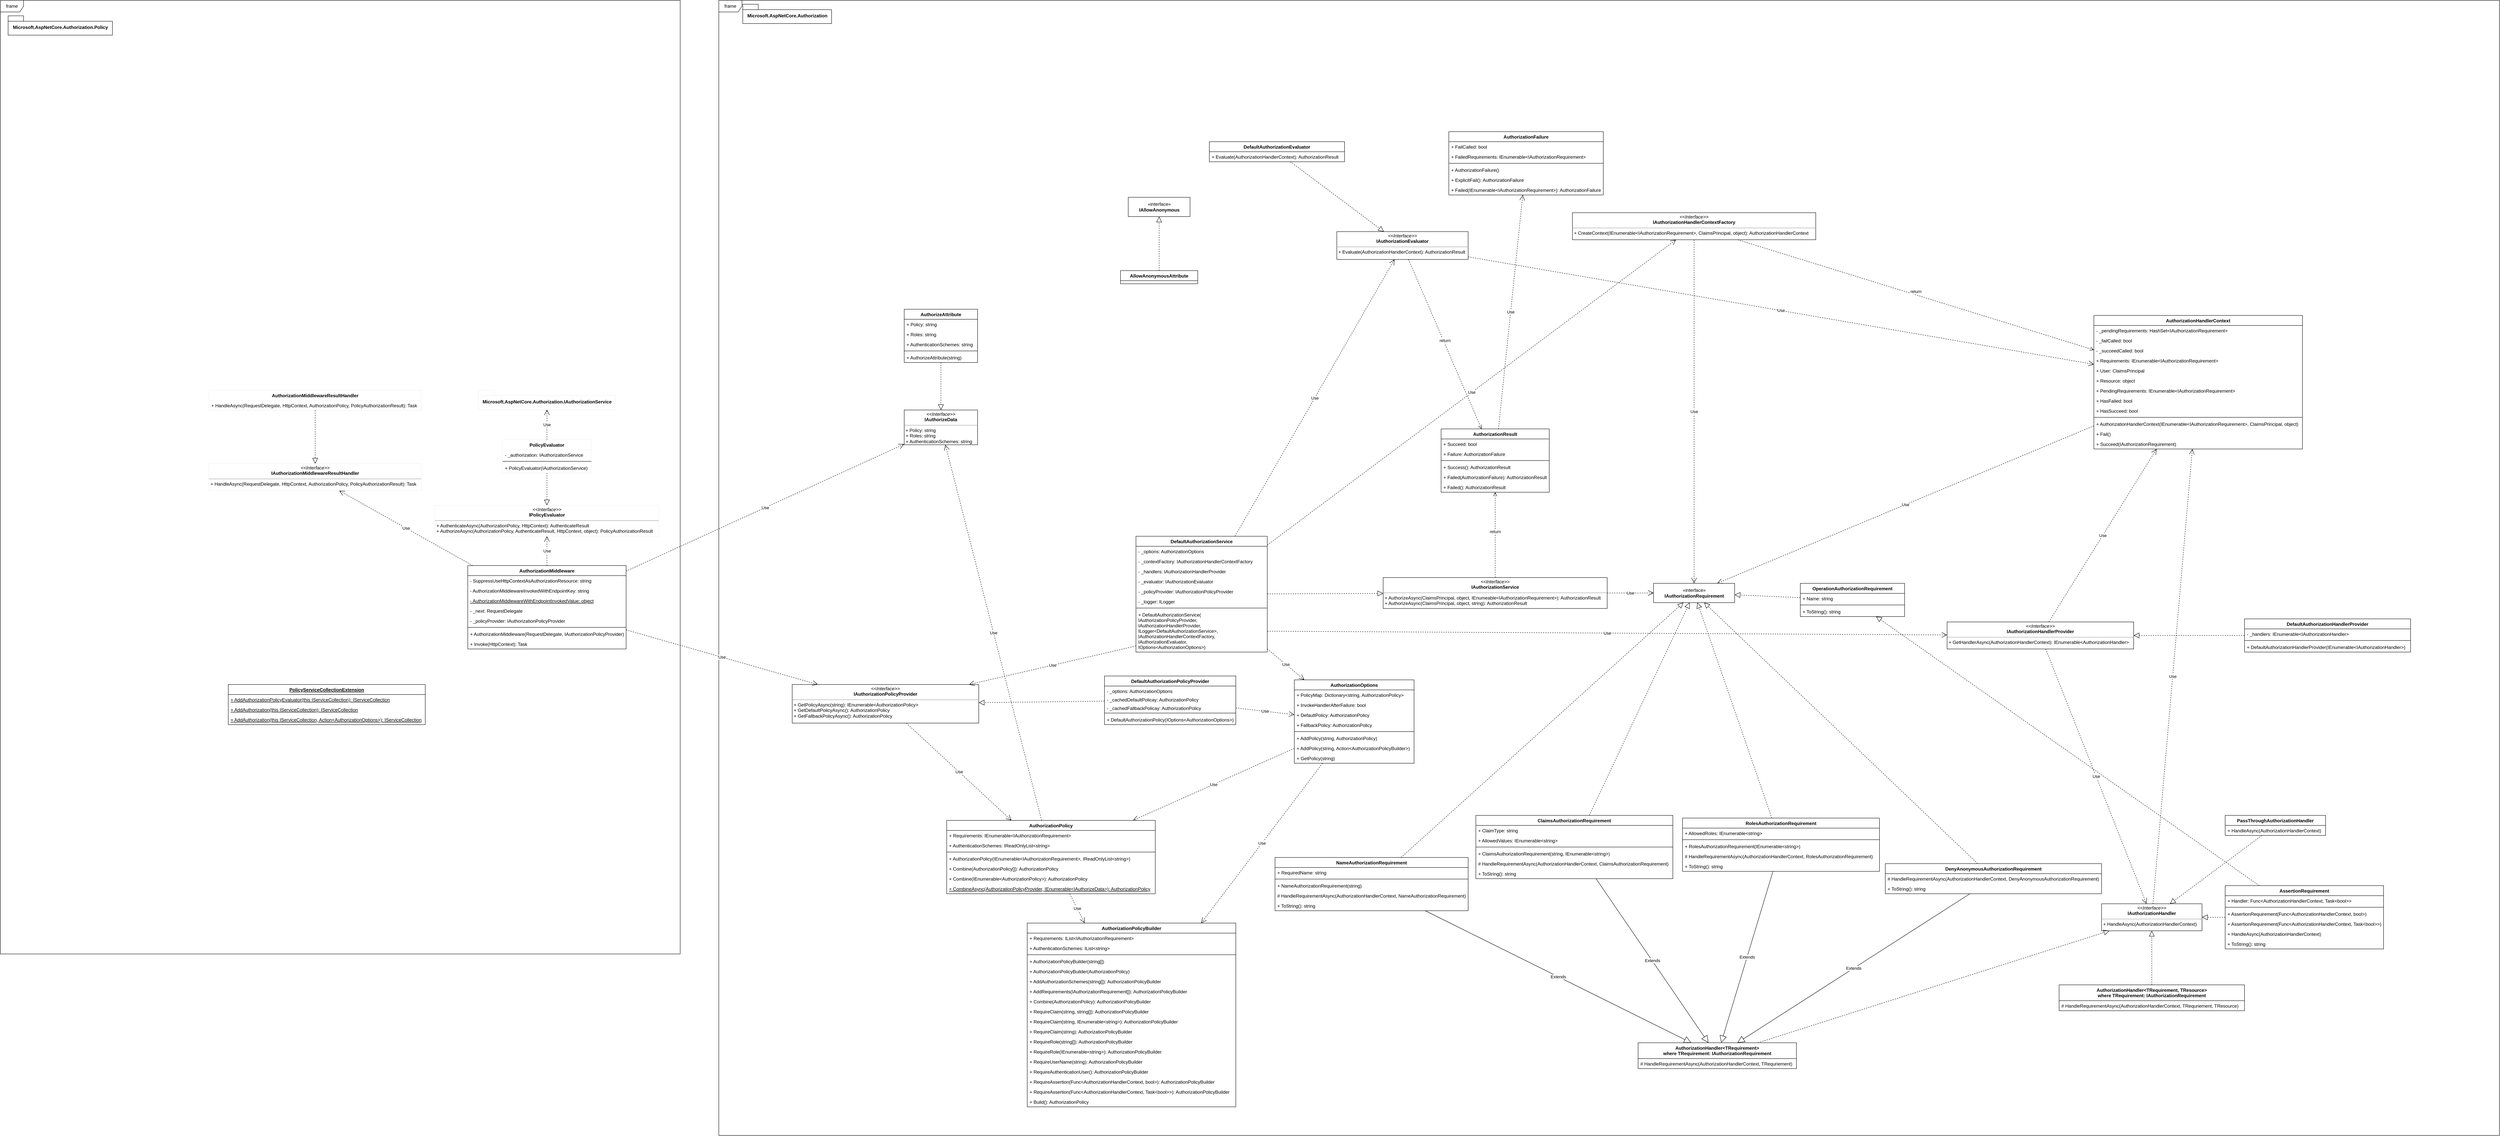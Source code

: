 <mxfile version="13.1.3">
    <diagram id="wqEXqw9HZFoFsEtQY5jP" name="Page-1">
        <mxGraphModel dx="6470" dy="3658" grid="1" gridSize="10" guides="1" tooltips="1" connect="1" arrows="1" fold="1" page="1" pageScale="1" pageWidth="827" pageHeight="1169" math="0" shadow="0">
            <root>
                <mxCell id="0"/>
                <mxCell id="1" parent="0"/>
                <mxCell id="A8iB2-N2xsJ10xWFM6dm-1" value="frame" style="shape=umlFrame;whiteSpace=wrap;html=1;" parent="1" vertex="1">
                    <mxGeometry x="-2360" y="-1400" width="4610" height="2940" as="geometry"/>
                </mxCell>
                <mxCell id="A8iB2-N2xsJ10xWFM6dm-2" value="Microsoft.AspNetCore.Authorization" style="shape=folder;fontStyle=1;spacingTop=10;tabWidth=40;tabHeight=14;tabPosition=left;html=1;strokeColor=#000000;gradientColor=none;" parent="1" vertex="1">
                    <mxGeometry x="-2298" y="-1390" width="230" height="50" as="geometry"/>
                </mxCell>
                <mxCell id="fX6-qztoEyVD_JEKns60-1" value="&lt;p style=&quot;margin: 0px ; margin-top: 4px ; text-align: center&quot;&gt;&lt;i&gt;&amp;lt;&amp;lt;Interface&amp;gt;&amp;gt;&lt;/i&gt;&lt;br&gt;&lt;b&gt;IAuthorizationService&lt;/b&gt;&lt;/p&gt;&lt;hr size=&quot;1&quot;&gt;&lt;p style=&quot;margin: 0px ; margin-left: 4px&quot;&gt;+ AuthorizeAsync(ClaimsPrincipal, object, IEnumeable&amp;lt;IAuthorizationRequirement&amp;gt;): AuthorizationResult&lt;br&gt;+ AuthorizeAsync(ClaimsPrincipal, object, string): AuthorizationResult&lt;br&gt;&lt;/p&gt;" style="verticalAlign=top;align=left;overflow=fill;fontSize=12;fontFamily=Helvetica;html=1;" parent="1" vertex="1">
                    <mxGeometry x="-640" y="95" width="580" height="80" as="geometry"/>
                </mxCell>
                <mxCell id="fX6-qztoEyVD_JEKns60-2" value="&lt;p style=&quot;margin: 0px ; margin-top: 4px ; text-align: center&quot;&gt;&lt;i&gt;&amp;lt;&amp;lt;Interface&amp;gt;&amp;gt;&lt;/i&gt;&lt;br&gt;&lt;b&gt;IAuthorizationHandler&lt;/b&gt;&lt;/p&gt;&lt;hr size=&quot;1&quot;&gt;&lt;p style=&quot;margin: 0px ; margin-left: 4px&quot;&gt;+ HandleAsync(AuthorizationHandlerContext)&lt;br&gt;&lt;/p&gt;" style="verticalAlign=top;align=left;overflow=fill;fontSize=12;fontFamily=Helvetica;html=1;" parent="1" vertex="1">
                    <mxGeometry x="1220" y="940" width="260" height="70" as="geometry"/>
                </mxCell>
                <mxCell id="fX6-qztoEyVD_JEKns60-3" value="«interface»&lt;br&gt;&lt;span style=&quot;text-align: left&quot;&gt;&lt;b&gt;IAuthorizationRequirement&lt;/b&gt;&lt;/span&gt;" style="html=1;" parent="1" vertex="1">
                    <mxGeometry x="60" y="110" width="210" height="50" as="geometry"/>
                </mxCell>
                <mxCell id="22" value="Use" style="endArrow=open;endSize=12;dashed=1;html=1;" parent="1" source="fX6-qztoEyVD_JEKns60-2" target="3" edge="1">
                    <mxGeometry width="160" relative="1" as="geometry">
                        <mxPoint x="970" y="320" as="sourcePoint"/>
                        <mxPoint x="1130" y="320" as="targetPoint"/>
                    </mxGeometry>
                </mxCell>
                <mxCell id="23" value="" style="endArrow=block;dashed=1;endFill=0;endSize=12;html=1;" parent="1" source="18" target="fX6-qztoEyVD_JEKns60-2" edge="1">
                    <mxGeometry width="160" relative="1" as="geometry">
                        <mxPoint x="960" y="790" as="sourcePoint"/>
                        <mxPoint x="1120" y="790" as="targetPoint"/>
                    </mxGeometry>
                </mxCell>
                <mxCell id="28" value="" style="endArrow=block;dashed=1;endFill=0;endSize=12;html=1;" parent="1" source="24" target="fX6-qztoEyVD_JEKns60-2" edge="1">
                    <mxGeometry width="160" relative="1" as="geometry">
                        <mxPoint x="713.473" y="879" as="sourcePoint"/>
                        <mxPoint x="782.754" y="790" as="targetPoint"/>
                    </mxGeometry>
                </mxCell>
                <mxCell id="34" value="Use" style="endArrow=open;endSize=12;dashed=1;html=1;" parent="1" source="fX6-qztoEyVD_JEKns60-1" target="fX6-qztoEyVD_JEKns60-3" edge="1">
                    <mxGeometry width="160" relative="1" as="geometry">
                        <mxPoint x="-20" y="230" as="sourcePoint"/>
                        <mxPoint x="140" y="230" as="targetPoint"/>
                    </mxGeometry>
                </mxCell>
                <mxCell id="42" value="return" style="html=1;verticalAlign=bottom;endArrow=open;dashed=1;endSize=8;" parent="1" source="fX6-qztoEyVD_JEKns60-1" target="35" edge="1">
                    <mxGeometry relative="1" as="geometry">
                        <mxPoint x="90" y="360" as="sourcePoint"/>
                        <mxPoint x="10" y="360" as="targetPoint"/>
                    </mxGeometry>
                </mxCell>
                <mxCell id="53" value="" style="endArrow=block;dashed=1;endFill=0;endSize=12;html=1;" parent="1" source="43" target="fX6-qztoEyVD_JEKns60-1" edge="1">
                    <mxGeometry width="160" relative="1" as="geometry">
                        <mxPoint x="-490" y="340" as="sourcePoint"/>
                        <mxPoint x="-330" y="340" as="targetPoint"/>
                    </mxGeometry>
                </mxCell>
                <mxCell id="55" value="&lt;p style=&quot;margin: 0px ; margin-top: 4px ; text-align: center&quot;&gt;&lt;i&gt;&amp;lt;&amp;lt;Interface&amp;gt;&amp;gt;&lt;/i&gt;&lt;br&gt;&lt;b&gt;IAuthorizationEvaluator&lt;/b&gt;&lt;/p&gt;&lt;hr size=&quot;1&quot;&gt;&lt;p style=&quot;margin: 0px ; margin-left: 4px&quot;&gt;+ Evaluate(AuthorizationHandlerContext): AuthorizationResult&lt;br&gt;&lt;/p&gt;" style="verticalAlign=top;align=left;overflow=fill;fontSize=12;fontFamily=Helvetica;html=1;" parent="1" vertex="1">
                    <mxGeometry x="-760" y="-801" width="340" height="72" as="geometry"/>
                </mxCell>
                <mxCell id="56" value="Use" style="endArrow=open;endSize=12;dashed=1;html=1;" parent="1" source="55" target="3" edge="1">
                    <mxGeometry width="160" relative="1" as="geometry">
                        <mxPoint x="190" y="240" as="sourcePoint"/>
                        <mxPoint x="350" y="240" as="targetPoint"/>
                    </mxGeometry>
                </mxCell>
                <mxCell id="57" value="return" style="html=1;verticalAlign=bottom;endArrow=open;dashed=1;endSize=8;" parent="1" source="55" target="35" edge="1">
                    <mxGeometry relative="1" as="geometry">
                        <mxPoint x="210" y="290" as="sourcePoint"/>
                        <mxPoint x="130" y="290" as="targetPoint"/>
                    </mxGeometry>
                </mxCell>
                <mxCell id="58" value="Use" style="endArrow=open;endSize=12;dashed=1;html=1;" parent="1" source="43" target="55" edge="1">
                    <mxGeometry width="160" relative="1" as="geometry">
                        <mxPoint x="20" y="330" as="sourcePoint"/>
                        <mxPoint x="180" y="330" as="targetPoint"/>
                    </mxGeometry>
                </mxCell>
                <mxCell id="59" value="&lt;p style=&quot;margin: 0px ; margin-top: 4px ; text-align: center&quot;&gt;&lt;i&gt;&amp;lt;&amp;lt;Interface&amp;gt;&amp;gt;&lt;/i&gt;&lt;br&gt;&lt;b&gt;IAuthorizationHandlerContextFactory&lt;/b&gt;&lt;/p&gt;&lt;hr size=&quot;1&quot;&gt;&lt;p style=&quot;margin: 0px ; margin-left: 4px&quot;&gt;+ CreateContext(IEnumerable&amp;lt;IAuthorizationRequirement&amp;gt;, ClaimsPrincipal, object): AuthorizationHandlerContext&lt;br&gt;&lt;/p&gt;" style="verticalAlign=top;align=left;overflow=fill;fontSize=12;fontFamily=Helvetica;html=1;" parent="1" vertex="1">
                    <mxGeometry x="-150" y="-850" width="630" height="70" as="geometry"/>
                </mxCell>
                <mxCell id="60" value="return" style="html=1;verticalAlign=bottom;endArrow=open;dashed=1;endSize=8;" parent="1" source="59" target="3" edge="1">
                    <mxGeometry relative="1" as="geometry">
                        <mxPoint x="290" y="-130" as="sourcePoint"/>
                        <mxPoint x="210" y="-130" as="targetPoint"/>
                    </mxGeometry>
                </mxCell>
                <mxCell id="61" value="Use" style="endArrow=open;endSize=12;dashed=1;html=1;" parent="1" source="59" target="fX6-qztoEyVD_JEKns60-3" edge="1">
                    <mxGeometry width="160" relative="1" as="geometry">
                        <mxPoint x="-20" y="-110" as="sourcePoint"/>
                        <mxPoint x="140" y="-110" as="targetPoint"/>
                    </mxGeometry>
                </mxCell>
                <mxCell id="62" value="Use" style="endArrow=open;endSize=12;dashed=1;html=1;" parent="1" source="43" target="59" edge="1">
                    <mxGeometry width="160" relative="1" as="geometry">
                        <mxPoint x="-90" y="230" as="sourcePoint"/>
                        <mxPoint x="70" y="230" as="targetPoint"/>
                    </mxGeometry>
                </mxCell>
                <mxCell id="83" value="Use" style="endArrow=open;endSize=12;dashed=1;html=1;" parent="1" source="70" target="78" edge="1">
                    <mxGeometry width="160" relative="1" as="geometry">
                        <mxPoint x="-1180" y="1320" as="sourcePoint"/>
                        <mxPoint x="-1020" y="1320" as="targetPoint"/>
                    </mxGeometry>
                </mxCell>
                <mxCell id="113" value="" style="endArrow=block;dashed=1;endFill=0;endSize=12;html=1;" parent="1" source="96" target="fX6-qztoEyVD_JEKns60-3" edge="1">
                    <mxGeometry width="160" relative="1" as="geometry">
                        <mxPoint x="10" y="330" as="sourcePoint"/>
                        <mxPoint x="170" y="330" as="targetPoint"/>
                    </mxGeometry>
                </mxCell>
                <mxCell id="117" value="&lt;p style=&quot;margin: 0px ; margin-top: 4px ; text-align: center&quot;&gt;&lt;i&gt;&amp;lt;&amp;lt;Interface&amp;gt;&amp;gt;&lt;/i&gt;&lt;br&gt;&lt;b&gt;IAuthorizationHandlerProvider&lt;/b&gt;&lt;/p&gt;&lt;hr size=&quot;1&quot;&gt;&lt;p style=&quot;margin: 0px ; margin-left: 4px&quot;&gt;&lt;/p&gt;&lt;p style=&quot;margin: 0px ; margin-left: 4px&quot;&gt;+ GetHandlerAsync(AuthorizationHandlerContext): IEnumerable&amp;lt;AuthorizationHandler&amp;gt;&lt;br&gt;&lt;/p&gt;" style="verticalAlign=top;align=left;overflow=fill;fontSize=12;fontFamily=Helvetica;html=1;" parent="1" vertex="1">
                    <mxGeometry x="820" y="210" width="483" height="70" as="geometry"/>
                </mxCell>
                <mxCell id="118" value="&lt;p style=&quot;margin: 0px ; margin-top: 4px ; text-align: center&quot;&gt;&lt;i&gt;&amp;lt;&amp;lt;Interface&amp;gt;&amp;gt;&lt;/i&gt;&lt;br&gt;&lt;b&gt;IAuthorizationPolicyProvider&lt;/b&gt;&lt;/p&gt;&lt;hr size=&quot;1&quot;&gt;&lt;p style=&quot;margin: 0px ; margin-left: 4px&quot;&gt;&lt;/p&gt;&lt;p style=&quot;margin: 0px ; margin-left: 4px&quot;&gt;+ GetPolicyAsync(string): IEnumerable&amp;lt;AuthorizationPolicy&amp;gt;&lt;br&gt;&lt;/p&gt;&lt;p style=&quot;margin: 0px ; margin-left: 4px&quot;&gt;+ GetDefaultPolicyAsync(): AuthorizationPolicy&lt;/p&gt;&lt;p style=&quot;margin: 0px ; margin-left: 4px&quot;&gt;+ GetFallbackPolicyAsync(): AuthorizationPolicy&lt;/p&gt;" style="verticalAlign=top;align=left;overflow=fill;fontSize=12;fontFamily=Helvetica;html=1;" parent="1" vertex="1">
                    <mxGeometry x="-2170" y="372" width="483" height="100" as="geometry"/>
                </mxCell>
                <mxCell id="128" value="" style="endArrow=block;dashed=1;endFill=0;endSize=12;html=1;" parent="1" source="121" target="118" edge="1">
                    <mxGeometry width="160" relative="1" as="geometry">
                        <mxPoint x="-1330" y="770" as="sourcePoint"/>
                        <mxPoint x="-1170" y="770" as="targetPoint"/>
                    </mxGeometry>
                </mxCell>
                <mxCell id="133" value="" style="endArrow=block;dashed=1;endFill=0;endSize=12;html=1;" parent="1" source="129" target="117" edge="1">
                    <mxGeometry width="160" relative="1" as="geometry">
                        <mxPoint x="330" y="600" as="sourcePoint"/>
                        <mxPoint x="490" y="600" as="targetPoint"/>
                    </mxGeometry>
                </mxCell>
                <mxCell id="134" value="Use" style="endArrow=open;endSize=12;dashed=1;html=1;" parent="1" source="52" target="117" edge="1">
                    <mxGeometry width="160" relative="1" as="geometry">
                        <mxPoint x="-690" y="480" as="sourcePoint"/>
                        <mxPoint x="-530" y="480" as="targetPoint"/>
                    </mxGeometry>
                </mxCell>
                <mxCell id="135" value="Use" style="endArrow=open;endSize=12;dashed=1;html=1;" parent="1" source="52" target="118" edge="1">
                    <mxGeometry width="160" relative="1" as="geometry">
                        <mxPoint x="-460" y="470" as="sourcePoint"/>
                        <mxPoint x="-300" y="470" as="targetPoint"/>
                    </mxGeometry>
                </mxCell>
                <mxCell id="137" value="Use" style="endArrow=open;endSize=12;dashed=1;html=1;" parent="1" source="117" target="fX6-qztoEyVD_JEKns60-2" edge="1">
                    <mxGeometry width="160" relative="1" as="geometry">
                        <mxPoint x="390" y="840" as="sourcePoint"/>
                        <mxPoint x="550" y="840" as="targetPoint"/>
                    </mxGeometry>
                </mxCell>
                <mxCell id="138" value="Use" style="endArrow=open;endSize=12;dashed=1;html=1;" parent="1" source="117" target="3" edge="1">
                    <mxGeometry width="160" relative="1" as="geometry">
                        <mxPoint x="681.5" y="84" as="sourcePoint"/>
                        <mxPoint x="681.5" y="84" as="targetPoint"/>
                    </mxGeometry>
                </mxCell>
                <mxCell id="142" value="" style="endArrow=block;dashed=1;endFill=0;endSize=12;html=1;" parent="1" source="92" target="fX6-qztoEyVD_JEKns60-3" edge="1">
                    <mxGeometry width="160" relative="1" as="geometry">
                        <mxPoint x="410" y="590" as="sourcePoint"/>
                        <mxPoint x="570" y="590" as="targetPoint"/>
                    </mxGeometry>
                </mxCell>
                <mxCell id="151" value="Extends" style="endArrow=block;endSize=16;endFill=0;html=1;" parent="1" source="96" target="18" edge="1">
                    <mxGeometry width="160" relative="1" as="geometry">
                        <mxPoint x="-100" y="1050" as="sourcePoint"/>
                        <mxPoint x="60" y="1050" as="targetPoint"/>
                    </mxGeometry>
                </mxCell>
                <mxCell id="152" value="Extends" style="endArrow=block;endSize=16;endFill=0;html=1;" parent="1" source="108" target="18" edge="1">
                    <mxGeometry width="160" relative="1" as="geometry">
                        <mxPoint x="160" y="990" as="sourcePoint"/>
                        <mxPoint x="320" y="990" as="targetPoint"/>
                    </mxGeometry>
                </mxCell>
                <mxCell id="153" value="Extends" style="endArrow=block;endSize=16;endFill=0;html=1;" parent="1" source="92" target="18" edge="1">
                    <mxGeometry width="160" relative="1" as="geometry">
                        <mxPoint x="510" y="980" as="sourcePoint"/>
                        <mxPoint x="670" y="980" as="targetPoint"/>
                    </mxGeometry>
                </mxCell>
                <mxCell id="155" value="" style="endArrow=block;dashed=1;endFill=0;endSize=12;html=1;" parent="1" source="108" target="fX6-qztoEyVD_JEKns60-3" edge="1">
                    <mxGeometry width="160" relative="1" as="geometry">
                        <mxPoint x="90" y="570" as="sourcePoint"/>
                        <mxPoint x="250" y="570" as="targetPoint"/>
                    </mxGeometry>
                </mxCell>
                <mxCell id="157" value="" style="endArrow=block;dashed=1;endFill=0;endSize=12;html=1;" parent="1" source="104" target="fX6-qztoEyVD_JEKns60-3" edge="1">
                    <mxGeometry width="160" relative="1" as="geometry">
                        <mxPoint x="-570" y="520" as="sourcePoint"/>
                        <mxPoint x="-410" y="520" as="targetPoint"/>
                    </mxGeometry>
                </mxCell>
                <mxCell id="100" value="OperationAuthorizationRequirement" style="swimlane;fontStyle=1;align=center;verticalAlign=top;childLayout=stackLayout;horizontal=1;startSize=26;horizontalStack=0;resizeParent=1;resizeParentMax=0;resizeLast=0;collapsible=1;marginBottom=0;" parent="1" vertex="1">
                    <mxGeometry x="440" y="110" width="270" height="86" as="geometry"/>
                </mxCell>
                <mxCell id="101" value="+ Name: string" style="text;strokeColor=none;fillColor=none;align=left;verticalAlign=top;spacingLeft=4;spacingRight=4;overflow=hidden;rotatable=0;points=[[0,0.5],[1,0.5]];portConstraint=eastwest;" parent="100" vertex="1">
                    <mxGeometry y="26" width="270" height="26" as="geometry"/>
                </mxCell>
                <mxCell id="102" value="" style="line;strokeWidth=1;fillColor=none;align=left;verticalAlign=middle;spacingTop=-1;spacingLeft=3;spacingRight=3;rotatable=0;labelPosition=right;points=[];portConstraint=eastwest;" parent="100" vertex="1">
                    <mxGeometry y="52" width="270" height="8" as="geometry"/>
                </mxCell>
                <mxCell id="103" value="+ ToString(): string" style="text;strokeColor=none;fillColor=none;align=left;verticalAlign=top;spacingLeft=4;spacingRight=4;overflow=hidden;rotatable=0;points=[[0,0.5],[1,0.5]];portConstraint=eastwest;" parent="100" vertex="1">
                    <mxGeometry y="60" width="270" height="26" as="geometry"/>
                </mxCell>
                <mxCell id="108" value="ClaimsAuthorizationRequirement" style="swimlane;fontStyle=1;align=center;verticalAlign=top;childLayout=stackLayout;horizontal=1;startSize=26;horizontalStack=0;resizeParent=1;resizeParentMax=0;resizeLast=0;collapsible=1;marginBottom=0;" parent="1" vertex="1">
                    <mxGeometry x="-400" y="711" width="510" height="164" as="geometry"/>
                </mxCell>
                <mxCell id="109" value="+ ClaimType: string" style="text;strokeColor=none;fillColor=none;align=left;verticalAlign=top;spacingLeft=4;spacingRight=4;overflow=hidden;rotatable=0;points=[[0,0.5],[1,0.5]];portConstraint=eastwest;" parent="108" vertex="1">
                    <mxGeometry y="26" width="510" height="26" as="geometry"/>
                </mxCell>
                <mxCell id="145" value="+ AllowedValues: IEnumerable&lt;string&gt;" style="text;strokeColor=none;fillColor=none;align=left;verticalAlign=top;spacingLeft=4;spacingRight=4;overflow=hidden;rotatable=0;points=[[0,0.5],[1,0.5]];portConstraint=eastwest;" parent="108" vertex="1">
                    <mxGeometry y="52" width="510" height="26" as="geometry"/>
                </mxCell>
                <mxCell id="110" value="" style="line;strokeWidth=1;fillColor=none;align=left;verticalAlign=middle;spacingTop=-1;spacingLeft=3;spacingRight=3;rotatable=0;labelPosition=right;points=[];portConstraint=eastwest;" parent="108" vertex="1">
                    <mxGeometry y="78" width="510" height="8" as="geometry"/>
                </mxCell>
                <mxCell id="111" value="+ ClaimsAuthorizationRequirement(string, IEnumerable&lt;string&gt;)" style="text;strokeColor=none;fillColor=none;align=left;verticalAlign=top;spacingLeft=4;spacingRight=4;overflow=hidden;rotatable=0;points=[[0,0.5],[1,0.5]];portConstraint=eastwest;" parent="108" vertex="1">
                    <mxGeometry y="86" width="510" height="26" as="geometry"/>
                </mxCell>
                <mxCell id="146" value="# HandleRequirementAsync(AuthorizationHandlerContext, ClaimsAuthorizationRequirement)" style="text;strokeColor=none;fillColor=none;align=left;verticalAlign=top;spacingLeft=4;spacingRight=4;overflow=hidden;rotatable=0;points=[[0,0.5],[1,0.5]];portConstraint=eastwest;" parent="108" vertex="1">
                    <mxGeometry y="112" width="510" height="26" as="geometry"/>
                </mxCell>
                <mxCell id="149" value="+ ToString(): string" style="text;strokeColor=none;fillColor=none;align=left;verticalAlign=top;spacingLeft=4;spacingRight=4;overflow=hidden;rotatable=0;points=[[0,0.5],[1,0.5]];portConstraint=eastwest;" parent="108" vertex="1">
                    <mxGeometry y="138" width="510" height="26" as="geometry"/>
                </mxCell>
                <mxCell id="92" value="RolesAuthorizationRequirement" style="swimlane;fontStyle=1;align=center;verticalAlign=top;childLayout=stackLayout;horizontal=1;startSize=26;horizontalStack=0;resizeParent=1;resizeParentMax=0;resizeLast=0;collapsible=1;marginBottom=0;" parent="1" vertex="1">
                    <mxGeometry x="135" y="718" width="510" height="138" as="geometry"/>
                </mxCell>
                <mxCell id="93" value="+ AllowedRoles: IEnumerable&lt;string&gt;" style="text;strokeColor=none;fillColor=none;align=left;verticalAlign=top;spacingLeft=4;spacingRight=4;overflow=hidden;rotatable=0;points=[[0,0.5],[1,0.5]];portConstraint=eastwest;" parent="92" vertex="1">
                    <mxGeometry y="26" width="510" height="26" as="geometry"/>
                </mxCell>
                <mxCell id="94" value="" style="line;strokeWidth=1;fillColor=none;align=left;verticalAlign=middle;spacingTop=-1;spacingLeft=3;spacingRight=3;rotatable=0;labelPosition=right;points=[];portConstraint=eastwest;" parent="92" vertex="1">
                    <mxGeometry y="52" width="510" height="8" as="geometry"/>
                </mxCell>
                <mxCell id="144" value="+ RolesAuthorizationRequirement(IEnumerable&lt;string&gt;)" style="text;strokeColor=none;fillColor=none;align=left;verticalAlign=top;spacingLeft=4;spacingRight=4;overflow=hidden;rotatable=0;points=[[0,0.5],[1,0.5]];portConstraint=eastwest;" parent="92" vertex="1">
                    <mxGeometry y="60" width="510" height="26" as="geometry"/>
                </mxCell>
                <mxCell id="140" value="# HandleRequirementAsync(AuthorizationHandlerContext, RolesAuthorizationRequirement)" style="text;strokeColor=none;fillColor=none;align=left;verticalAlign=top;spacingLeft=4;spacingRight=4;overflow=hidden;rotatable=0;points=[[0,0.5],[1,0.5]];portConstraint=eastwest;" parent="92" vertex="1">
                    <mxGeometry y="86" width="510" height="26" as="geometry"/>
                </mxCell>
                <mxCell id="95" value="+ ToString(): string" style="text;strokeColor=none;fillColor=none;align=left;verticalAlign=top;spacingLeft=4;spacingRight=4;overflow=hidden;rotatable=0;points=[[0,0.5],[1,0.5]];portConstraint=eastwest;" parent="92" vertex="1">
                    <mxGeometry y="112" width="510" height="26" as="geometry"/>
                </mxCell>
                <mxCell id="160" value="Extends" style="endArrow=block;endSize=16;endFill=0;html=1;" parent="1" source="104" target="18" edge="1">
                    <mxGeometry width="160" relative="1" as="geometry">
                        <mxPoint x="620" y="980" as="sourcePoint"/>
                        <mxPoint x="780" y="980" as="targetPoint"/>
                    </mxGeometry>
                </mxCell>
                <mxCell id="161" value="" style="endArrow=block;dashed=1;endFill=0;endSize=12;html=1;" parent="1" source="100" target="fX6-qztoEyVD_JEKns60-3" edge="1">
                    <mxGeometry width="160" relative="1" as="geometry">
                        <mxPoint x="500" y="280" as="sourcePoint"/>
                        <mxPoint x="660" y="280" as="targetPoint"/>
                    </mxGeometry>
                </mxCell>
                <mxCell id="162" value="Use" style="endArrow=open;endSize=12;dashed=1;html=1;" parent="1" source="3" target="fX6-qztoEyVD_JEKns60-3" edge="1">
                    <mxGeometry width="160" relative="1" as="geometry">
                        <mxPoint x="780" y="-110" as="sourcePoint"/>
                        <mxPoint x="940" y="-110" as="targetPoint"/>
                    </mxGeometry>
                </mxCell>
                <mxCell id="129" value="DefaultAuthorizationHandlerProvider" style="swimlane;fontStyle=1;align=center;verticalAlign=top;childLayout=stackLayout;horizontal=1;startSize=26;horizontalStack=0;resizeParent=1;resizeParentMax=0;resizeLast=0;collapsible=1;marginBottom=0;" parent="1" vertex="1">
                    <mxGeometry x="1590" y="202" width="430" height="86" as="geometry"/>
                </mxCell>
                <mxCell id="130" value="- _handlers: IEnumerable&lt;IAuthorizationHandler&gt;" style="text;strokeColor=none;fillColor=none;align=left;verticalAlign=top;spacingLeft=4;spacingRight=4;overflow=hidden;rotatable=0;points=[[0,0.5],[1,0.5]];portConstraint=eastwest;" parent="129" vertex="1">
                    <mxGeometry y="26" width="430" height="26" as="geometry"/>
                </mxCell>
                <mxCell id="131" value="" style="line;strokeWidth=1;fillColor=none;align=left;verticalAlign=middle;spacingTop=-1;spacingLeft=3;spacingRight=3;rotatable=0;labelPosition=right;points=[];portConstraint=eastwest;" parent="129" vertex="1">
                    <mxGeometry y="52" width="430" height="8" as="geometry"/>
                </mxCell>
                <mxCell id="132" value="+ DefaultAuthorizationHandlerProvider(IEnumerable&lt;IAuthorizationHandler&gt;)" style="text;strokeColor=none;fillColor=none;align=left;verticalAlign=top;spacingLeft=4;spacingRight=4;overflow=hidden;rotatable=0;points=[[0,0.5],[1,0.5]];portConstraint=eastwest;" parent="129" vertex="1">
                    <mxGeometry y="60" width="430" height="26" as="geometry"/>
                </mxCell>
                <mxCell id="167" value="" style="endArrow=block;dashed=1;endFill=0;endSize=12;html=1;" parent="1" source="163" target="55" edge="1">
                    <mxGeometry width="160" relative="1" as="geometry">
                        <mxPoint x="-541.5" y="-782" as="sourcePoint"/>
                        <mxPoint x="-381.5" y="-782" as="targetPoint"/>
                    </mxGeometry>
                </mxCell>
                <mxCell id="169" value="Use" style="endArrow=open;endSize=12;dashed=1;html=1;" parent="1" source="118" target="70" edge="1">
                    <mxGeometry width="160" relative="1" as="geometry">
                        <mxPoint x="-1280" y="640" as="sourcePoint"/>
                        <mxPoint x="-1120" y="640" as="targetPoint"/>
                    </mxGeometry>
                </mxCell>
                <mxCell id="190" value="" style="endArrow=block;dashed=1;endFill=0;endSize=12;html=1;" parent="1" source="183" target="100" edge="1">
                    <mxGeometry width="160" relative="1" as="geometry">
                        <mxPoint x="1520" y="530" as="sourcePoint"/>
                        <mxPoint x="1680" y="530" as="targetPoint"/>
                    </mxGeometry>
                </mxCell>
                <mxCell id="191" value="" style="endArrow=block;dashed=1;endFill=0;endSize=12;html=1;" parent="1" source="183" target="fX6-qztoEyVD_JEKns60-2" edge="1">
                    <mxGeometry width="160" relative="1" as="geometry">
                        <mxPoint x="1730" y="1030" as="sourcePoint"/>
                        <mxPoint x="1890" y="1030" as="targetPoint"/>
                    </mxGeometry>
                </mxCell>
                <mxCell id="35" value="AuthorizationResult" style="swimlane;fontStyle=1;align=center;verticalAlign=top;childLayout=stackLayout;horizontal=1;startSize=26;horizontalStack=0;resizeParent=1;resizeParentMax=0;resizeLast=0;collapsible=1;marginBottom=0;" parent="1" vertex="1">
                    <mxGeometry x="-490" y="-290" width="280" height="164" as="geometry"/>
                </mxCell>
                <mxCell id="36" value="+ Succeed: bool" style="text;strokeColor=none;fillColor=none;align=left;verticalAlign=top;spacingLeft=4;spacingRight=4;overflow=hidden;rotatable=0;points=[[0,0.5],[1,0.5]];portConstraint=eastwest;" parent="35" vertex="1">
                    <mxGeometry y="26" width="280" height="26" as="geometry"/>
                </mxCell>
                <mxCell id="39" value="+ Failure: AuthorizationFailure" style="text;strokeColor=none;fillColor=none;align=left;verticalAlign=top;spacingLeft=4;spacingRight=4;overflow=hidden;rotatable=0;points=[[0,0.5],[1,0.5]];portConstraint=eastwest;" parent="35" vertex="1">
                    <mxGeometry y="52" width="280" height="26" as="geometry"/>
                </mxCell>
                <mxCell id="37" value="" style="line;strokeWidth=1;fillColor=none;align=left;verticalAlign=middle;spacingTop=-1;spacingLeft=3;spacingRight=3;rotatable=0;labelPosition=right;points=[];portConstraint=eastwest;" parent="35" vertex="1">
                    <mxGeometry y="78" width="280" height="8" as="geometry"/>
                </mxCell>
                <mxCell id="38" value="+ Success(): AuthorizationResult" style="text;strokeColor=none;fillColor=none;align=left;verticalAlign=top;spacingLeft=4;spacingRight=4;overflow=hidden;rotatable=0;points=[[0,0.5],[1,0.5]];portConstraint=eastwest;" parent="35" vertex="1">
                    <mxGeometry y="86" width="280" height="26" as="geometry"/>
                </mxCell>
                <mxCell id="40" value="+ Failed(AuthorizationFailure): AuthorizationResult" style="text;strokeColor=none;fillColor=none;align=left;verticalAlign=top;spacingLeft=4;spacingRight=4;overflow=hidden;rotatable=0;points=[[0,0.5],[1,0.5]];portConstraint=eastwest;" parent="35" vertex="1">
                    <mxGeometry y="112" width="280" height="26" as="geometry"/>
                </mxCell>
                <mxCell id="41" value="+ Failed(): AuthorizationResult" style="text;strokeColor=none;fillColor=none;align=left;verticalAlign=top;spacingLeft=4;spacingRight=4;overflow=hidden;rotatable=0;points=[[0,0.5],[1,0.5]];portConstraint=eastwest;" parent="35" vertex="1">
                    <mxGeometry y="138" width="280" height="26" as="geometry"/>
                </mxCell>
                <mxCell id="24" value="AuthorizationHandler&lt;TRequirement, TResource&gt;&#10;where TRequirement: IAuthorizationRequirement" style="swimlane;fontStyle=1;align=center;verticalAlign=top;childLayout=stackLayout;horizontal=1;startSize=41;horizontalStack=0;resizeParent=1;resizeParentMax=0;resizeLast=0;collapsible=1;marginBottom=0;" parent="1" vertex="1">
                    <mxGeometry x="1110" y="1150" width="480" height="67" as="geometry"/>
                </mxCell>
                <mxCell id="29" value="# HandleRequirementAsync(AuthorizationHandlerContext, TRequriement, TResource)" style="text;strokeColor=none;fillColor=none;align=left;verticalAlign=top;spacingLeft=4;spacingRight=4;overflow=hidden;rotatable=0;points=[[0,0.5],[1,0.5]];portConstraint=eastwest;" parent="24" vertex="1">
                    <mxGeometry y="41" width="480" height="26" as="geometry"/>
                </mxCell>
                <mxCell id="183" value="AssertionRequirement" style="swimlane;fontStyle=1;align=center;verticalAlign=top;childLayout=stackLayout;horizontal=1;startSize=26;horizontalStack=0;resizeParent=1;resizeParentMax=0;resizeLast=0;collapsible=1;marginBottom=0;" parent="1" vertex="1">
                    <mxGeometry x="1540" y="893" width="410" height="164" as="geometry"/>
                </mxCell>
                <mxCell id="184" value="+ Handler: Func&lt;AuthorizationHandlerContext, Task&lt;bool&gt;&gt;" style="text;strokeColor=none;fillColor=none;align=left;verticalAlign=top;spacingLeft=4;spacingRight=4;overflow=hidden;rotatable=0;points=[[0,0.5],[1,0.5]];portConstraint=eastwest;" parent="183" vertex="1">
                    <mxGeometry y="26" width="410" height="26" as="geometry"/>
                </mxCell>
                <mxCell id="185" value="" style="line;strokeWidth=1;fillColor=none;align=left;verticalAlign=middle;spacingTop=-1;spacingLeft=3;spacingRight=3;rotatable=0;labelPosition=right;points=[];portConstraint=eastwest;" parent="183" vertex="1">
                    <mxGeometry y="52" width="410" height="8" as="geometry"/>
                </mxCell>
                <mxCell id="186" value="+ AssertionRequirement(Func&lt;AuthorizationHandlerContext, bool&gt;)" style="text;strokeColor=none;fillColor=none;align=left;verticalAlign=top;spacingLeft=4;spacingRight=4;overflow=hidden;rotatable=0;points=[[0,0.5],[1,0.5]];portConstraint=eastwest;" parent="183" vertex="1">
                    <mxGeometry y="60" width="410" height="26" as="geometry"/>
                </mxCell>
                <mxCell id="188" value="+ AssertionRequirement(Func&lt;AuthorizationHandlerContext, Task&lt;bool&gt;&gt;)" style="text;strokeColor=none;fillColor=none;align=left;verticalAlign=top;spacingLeft=4;spacingRight=4;overflow=hidden;rotatable=0;points=[[0,0.5],[1,0.5]];portConstraint=eastwest;" parent="183" vertex="1">
                    <mxGeometry y="86" width="410" height="26" as="geometry"/>
                </mxCell>
                <mxCell id="189" value="+ HandleAsync(AuthorizationHandlerContext)" style="text;strokeColor=none;fillColor=none;align=left;verticalAlign=top;spacingLeft=4;spacingRight=4;overflow=hidden;rotatable=0;points=[[0,0.5],[1,0.5]];portConstraint=eastwest;" parent="183" vertex="1">
                    <mxGeometry y="112" width="410" height="26" as="geometry"/>
                </mxCell>
                <mxCell id="187" value="+ ToString(): string" style="text;strokeColor=none;fillColor=none;align=left;verticalAlign=top;spacingLeft=4;spacingRight=4;overflow=hidden;rotatable=0;points=[[0,0.5],[1,0.5]];portConstraint=eastwest;" parent="183" vertex="1">
                    <mxGeometry y="138" width="410" height="26" as="geometry"/>
                </mxCell>
                <mxCell id="70" value="AuthorizationPolicy" style="swimlane;fontStyle=1;align=center;verticalAlign=top;childLayout=stackLayout;horizontal=1;startSize=26;horizontalStack=0;resizeParent=1;resizeParentMax=0;resizeLast=0;collapsible=1;marginBottom=0;" parent="1" vertex="1">
                    <mxGeometry x="-1770" y="724" width="540" height="190" as="geometry"/>
                </mxCell>
                <mxCell id="71" value="+ Requirements: IEnumerable&lt;IAuthorizationRequirement&gt;" style="text;strokeColor=none;fillColor=none;align=left;verticalAlign=top;spacingLeft=4;spacingRight=4;overflow=hidden;rotatable=0;points=[[0,0.5],[1,0.5]];portConstraint=eastwest;" parent="70" vertex="1">
                    <mxGeometry y="26" width="540" height="26" as="geometry"/>
                </mxCell>
                <mxCell id="74" value="+ AuthenticationSchemes: IReadOnlyList&lt;string&gt;" style="text;strokeColor=none;fillColor=none;align=left;verticalAlign=top;spacingLeft=4;spacingRight=4;overflow=hidden;rotatable=0;points=[[0,0.5],[1,0.5]];portConstraint=eastwest;" parent="70" vertex="1">
                    <mxGeometry y="52" width="540" height="26" as="geometry"/>
                </mxCell>
                <mxCell id="72" value="" style="line;strokeWidth=1;fillColor=none;align=left;verticalAlign=middle;spacingTop=-1;spacingLeft=3;spacingRight=3;rotatable=0;labelPosition=right;points=[];portConstraint=eastwest;" parent="70" vertex="1">
                    <mxGeometry y="78" width="540" height="8" as="geometry"/>
                </mxCell>
                <mxCell id="73" value="+ AuthorizationPolicy(IEnumerable&lt;IAuthorizationRequirement&gt;, IReadOnlyList&lt;string&gt;)" style="text;strokeColor=none;fillColor=none;align=left;verticalAlign=top;spacingLeft=4;spacingRight=4;overflow=hidden;rotatable=0;points=[[0,0.5],[1,0.5]];portConstraint=eastwest;" parent="70" vertex="1">
                    <mxGeometry y="86" width="540" height="26" as="geometry"/>
                </mxCell>
                <mxCell id="76" value="+ Combine(AuthorizationPolicy[]): AuthorizationPolicy" style="text;strokeColor=none;fillColor=none;align=left;verticalAlign=top;spacingLeft=4;spacingRight=4;overflow=hidden;rotatable=0;points=[[0,0.5],[1,0.5]];portConstraint=eastwest;" parent="70" vertex="1">
                    <mxGeometry y="112" width="540" height="26" as="geometry"/>
                </mxCell>
                <mxCell id="77" value="+ Combine(IEnumerable&lt;AuthorizationPolicy&gt;): AuthorizationPolicy" style="text;strokeColor=none;fillColor=none;align=left;verticalAlign=top;spacingLeft=4;spacingRight=4;overflow=hidden;rotatable=0;points=[[0,0.5],[1,0.5]];portConstraint=eastwest;" parent="70" vertex="1">
                    <mxGeometry y="138" width="540" height="26" as="geometry"/>
                </mxCell>
                <mxCell id="82" value="+ CombineAsync(AuthorizationPolicyProvider, IEnumerable&lt;IAuthorizeData&gt;): AuthorizationPolicy" style="text;strokeColor=none;fillColor=none;align=left;verticalAlign=top;spacingLeft=4;spacingRight=4;overflow=hidden;rotatable=0;points=[[0,0.5],[1,0.5]];portConstraint=eastwest;fontStyle=4" parent="70" vertex="1">
                    <mxGeometry y="164" width="540" height="26" as="geometry"/>
                </mxCell>
                <mxCell id="78" value="AuthorizationPolicyBuilder" style="swimlane;fontStyle=1;align=center;verticalAlign=top;childLayout=stackLayout;horizontal=1;startSize=26;horizontalStack=0;resizeParent=1;resizeParentMax=0;resizeLast=0;collapsible=1;marginBottom=0;" parent="1" vertex="1">
                    <mxGeometry x="-1561.5" y="990" width="540" height="476" as="geometry"/>
                </mxCell>
                <mxCell id="79" value="+ Requirements: IList&lt;IAuthorizationRequirement&gt;" style="text;strokeColor=none;fillColor=none;align=left;verticalAlign=top;spacingLeft=4;spacingRight=4;overflow=hidden;rotatable=0;points=[[0,0.5],[1,0.5]];portConstraint=eastwest;" parent="78" vertex="1">
                    <mxGeometry y="26" width="540" height="26" as="geometry"/>
                </mxCell>
                <mxCell id="84" value="+ AuthenticationSchemes: IList&lt;string&gt;" style="text;strokeColor=none;fillColor=none;align=left;verticalAlign=top;spacingLeft=4;spacingRight=4;overflow=hidden;rotatable=0;points=[[0,0.5],[1,0.5]];portConstraint=eastwest;" parent="78" vertex="1">
                    <mxGeometry y="52" width="540" height="26" as="geometry"/>
                </mxCell>
                <mxCell id="80" value="" style="line;strokeWidth=1;fillColor=none;align=left;verticalAlign=middle;spacingTop=-1;spacingLeft=3;spacingRight=3;rotatable=0;labelPosition=right;points=[];portConstraint=eastwest;" parent="78" vertex="1">
                    <mxGeometry y="78" width="540" height="8" as="geometry"/>
                </mxCell>
                <mxCell id="81" value="+ AuthorizationPolicyBuilder(string[])" style="text;strokeColor=none;fillColor=none;align=left;verticalAlign=top;spacingLeft=4;spacingRight=4;overflow=hidden;rotatable=0;points=[[0,0.5],[1,0.5]];portConstraint=eastwest;" parent="78" vertex="1">
                    <mxGeometry y="86" width="540" height="26" as="geometry"/>
                </mxCell>
                <mxCell id="86" value="+ AuthorizationPolicyBuilder(AuthorizationPolicy)" style="text;strokeColor=none;fillColor=none;align=left;verticalAlign=top;spacingLeft=4;spacingRight=4;overflow=hidden;rotatable=0;points=[[0,0.5],[1,0.5]];portConstraint=eastwest;" parent="78" vertex="1">
                    <mxGeometry y="112" width="540" height="26" as="geometry"/>
                </mxCell>
                <mxCell id="85" value="+ AddAuthorizationSchemes(string[]): AuthorizationPolicyBuilder" style="text;strokeColor=none;fillColor=none;align=left;verticalAlign=top;spacingLeft=4;spacingRight=4;overflow=hidden;rotatable=0;points=[[0,0.5],[1,0.5]];portConstraint=eastwest;" parent="78" vertex="1">
                    <mxGeometry y="138" width="540" height="26" as="geometry"/>
                </mxCell>
                <mxCell id="87" value="+ AddRequirements(IAuthorizationRequirement[]): AuthorizationPolicyBuilder" style="text;strokeColor=none;fillColor=none;align=left;verticalAlign=top;spacingLeft=4;spacingRight=4;overflow=hidden;rotatable=0;points=[[0,0.5],[1,0.5]];portConstraint=eastwest;" parent="78" vertex="1">
                    <mxGeometry y="164" width="540" height="26" as="geometry"/>
                </mxCell>
                <mxCell id="88" value="+ Combine(AuthorizationPolicy): AuthorizationPolicyBuilder" style="text;strokeColor=none;fillColor=none;align=left;verticalAlign=top;spacingLeft=4;spacingRight=4;overflow=hidden;rotatable=0;points=[[0,0.5],[1,0.5]];portConstraint=eastwest;" parent="78" vertex="1">
                    <mxGeometry y="190" width="540" height="26" as="geometry"/>
                </mxCell>
                <mxCell id="89" value="+ RequireClaim(string, string[]): AuthorizationPolicyBuilder" style="text;strokeColor=none;fillColor=none;align=left;verticalAlign=top;spacingLeft=4;spacingRight=4;overflow=hidden;rotatable=0;points=[[0,0.5],[1,0.5]];portConstraint=eastwest;" parent="78" vertex="1">
                    <mxGeometry y="216" width="540" height="26" as="geometry"/>
                </mxCell>
                <mxCell id="90" value="+ RequireClaim(string, IEnumerable&lt;string&gt;): AuthorizationPolicyBuilder" style="text;strokeColor=none;fillColor=none;align=left;verticalAlign=top;spacingLeft=4;spacingRight=4;overflow=hidden;rotatable=0;points=[[0,0.5],[1,0.5]];portConstraint=eastwest;" parent="78" vertex="1">
                    <mxGeometry y="242" width="540" height="26" as="geometry"/>
                </mxCell>
                <mxCell id="178" value="+ RequireClaim(string): AuthorizationPolicyBuilder" style="text;strokeColor=none;fillColor=none;align=left;verticalAlign=top;spacingLeft=4;spacingRight=4;overflow=hidden;rotatable=0;points=[[0,0.5],[1,0.5]];portConstraint=eastwest;" parent="78" vertex="1">
                    <mxGeometry y="268" width="540" height="26" as="geometry"/>
                </mxCell>
                <mxCell id="91" value="+ RequireRole(string[]): AuthorizationPolicyBuilder" style="text;strokeColor=none;fillColor=none;align=left;verticalAlign=top;spacingLeft=4;spacingRight=4;overflow=hidden;rotatable=0;points=[[0,0.5],[1,0.5]];portConstraint=eastwest;" parent="78" vertex="1">
                    <mxGeometry y="294" width="540" height="26" as="geometry"/>
                </mxCell>
                <mxCell id="177" value="+ RequireRole(IEnumerable&lt;string&gt;): AuthorizationPolicyBuilder" style="text;strokeColor=none;fillColor=none;align=left;verticalAlign=top;spacingLeft=4;spacingRight=4;overflow=hidden;rotatable=0;points=[[0,0.5],[1,0.5]];portConstraint=eastwest;" parent="78" vertex="1">
                    <mxGeometry y="320" width="540" height="26" as="geometry"/>
                </mxCell>
                <mxCell id="179" value="+ RequireUserName(string): AuthorizationPolicyBuilder" style="text;strokeColor=none;fillColor=none;align=left;verticalAlign=top;spacingLeft=4;spacingRight=4;overflow=hidden;rotatable=0;points=[[0,0.5],[1,0.5]];portConstraint=eastwest;" parent="78" vertex="1">
                    <mxGeometry y="346" width="540" height="26" as="geometry"/>
                </mxCell>
                <mxCell id="198" value="+ RequireAuthenticationUser(): AuthorizationPolicyBuilder" style="text;strokeColor=none;fillColor=none;align=left;verticalAlign=top;spacingLeft=4;spacingRight=4;overflow=hidden;rotatable=0;points=[[0,0.5],[1,0.5]];portConstraint=eastwest;" parent="78" vertex="1">
                    <mxGeometry y="372" width="540" height="26" as="geometry"/>
                </mxCell>
                <mxCell id="180" value="+ RequireAssertion(Func&lt;AuthorizationHandlerContext, bool&gt;): AuthorizationPolicyBuilder" style="text;strokeColor=none;fillColor=none;align=left;verticalAlign=top;spacingLeft=4;spacingRight=4;overflow=hidden;rotatable=0;points=[[0,0.5],[1,0.5]];portConstraint=eastwest;" parent="78" vertex="1">
                    <mxGeometry y="398" width="540" height="26" as="geometry"/>
                </mxCell>
                <mxCell id="181" value="+ RequireAssertion(Func&lt;AuthorizationHandlerContext, Task&lt;bool&gt;&gt;): AuthorizationPolicyBuilder" style="text;strokeColor=none;fillColor=none;align=left;verticalAlign=top;spacingLeft=4;spacingRight=4;overflow=hidden;rotatable=0;points=[[0,0.5],[1,0.5]];portConstraint=eastwest;" parent="78" vertex="1">
                    <mxGeometry y="424" width="540" height="26" as="geometry"/>
                </mxCell>
                <mxCell id="182" value="+ Build(): AuthorizationPolicy" style="text;strokeColor=none;fillColor=none;align=left;verticalAlign=top;spacingLeft=4;spacingRight=4;overflow=hidden;rotatable=0;points=[[0,0.5],[1,0.5]];portConstraint=eastwest;" parent="78" vertex="1">
                    <mxGeometry y="450" width="540" height="26" as="geometry"/>
                </mxCell>
                <mxCell id="194" value="Use" style="endArrow=open;endSize=12;dashed=1;html=1;" parent="1" source="170" target="70" edge="1">
                    <mxGeometry width="160" relative="1" as="geometry">
                        <mxPoint x="-1190" y="690" as="sourcePoint"/>
                        <mxPoint x="-1030" y="690" as="targetPoint"/>
                    </mxGeometry>
                </mxCell>
                <mxCell id="195" value="Use" style="endArrow=open;endSize=12;dashed=1;html=1;" parent="1" source="170" target="78" edge="1">
                    <mxGeometry width="160" relative="1" as="geometry">
                        <mxPoint x="-1200" y="760" as="sourcePoint"/>
                        <mxPoint x="-1040" y="760" as="targetPoint"/>
                    </mxGeometry>
                </mxCell>
                <mxCell id="196" value="Use" style="endArrow=open;endSize=12;dashed=1;html=1;" parent="1" source="121" target="170" edge="1">
                    <mxGeometry width="160" relative="1" as="geometry">
                        <mxPoint x="-1250" y="540" as="sourcePoint"/>
                        <mxPoint x="-1090" y="540" as="targetPoint"/>
                    </mxGeometry>
                </mxCell>
                <mxCell id="197" value="Use" style="endArrow=open;endSize=12;dashed=1;html=1;" parent="1" source="43" target="170" edge="1">
                    <mxGeometry width="160" relative="1" as="geometry">
                        <mxPoint x="-570" y="280" as="sourcePoint"/>
                        <mxPoint x="-410" y="280" as="targetPoint"/>
                    </mxGeometry>
                </mxCell>
                <mxCell id="170" value="AuthorizationOptions" style="swimlane;fontStyle=1;align=center;verticalAlign=top;childLayout=stackLayout;horizontal=1;startSize=26;horizontalStack=0;resizeParent=1;resizeParentMax=0;resizeLast=0;collapsible=1;marginBottom=0;" parent="1" vertex="1">
                    <mxGeometry x="-870" y="360" width="310" height="216" as="geometry"/>
                </mxCell>
                <mxCell id="171" value="+ PolicyMap: Dictionary&lt;string, AuthorizationPolicy&gt;" style="text;strokeColor=none;fillColor=none;align=left;verticalAlign=top;spacingLeft=4;spacingRight=4;overflow=hidden;rotatable=0;points=[[0,0.5],[1,0.5]];portConstraint=eastwest;" parent="170" vertex="1">
                    <mxGeometry y="26" width="310" height="26" as="geometry"/>
                </mxCell>
                <mxCell id="174" value="+ InvokeHandlerAfterFailure: bool" style="text;strokeColor=none;fillColor=none;align=left;verticalAlign=top;spacingLeft=4;spacingRight=4;overflow=hidden;rotatable=0;points=[[0,0.5],[1,0.5]];portConstraint=eastwest;" parent="170" vertex="1">
                    <mxGeometry y="52" width="310" height="26" as="geometry"/>
                </mxCell>
                <mxCell id="175" value="+ DefaultPolicy: AuthorizationPolicy" style="text;strokeColor=none;fillColor=none;align=left;verticalAlign=top;spacingLeft=4;spacingRight=4;overflow=hidden;rotatable=0;points=[[0,0.5],[1,0.5]];portConstraint=eastwest;" parent="170" vertex="1">
                    <mxGeometry y="78" width="310" height="26" as="geometry"/>
                </mxCell>
                <mxCell id="176" value="+ FallbackPolicy: AuthorizationPolicy" style="text;strokeColor=none;fillColor=none;align=left;verticalAlign=top;spacingLeft=4;spacingRight=4;overflow=hidden;rotatable=0;points=[[0,0.5],[1,0.5]];portConstraint=eastwest;" parent="170" vertex="1">
                    <mxGeometry y="104" width="310" height="26" as="geometry"/>
                </mxCell>
                <mxCell id="172" value="" style="line;strokeWidth=1;fillColor=none;align=left;verticalAlign=middle;spacingTop=-1;spacingLeft=3;spacingRight=3;rotatable=0;labelPosition=right;points=[];portConstraint=eastwest;" parent="170" vertex="1">
                    <mxGeometry y="130" width="310" height="8" as="geometry"/>
                </mxCell>
                <mxCell id="173" value="+ AddPolicy(string, AuthorizationPolicy)" style="text;strokeColor=none;fillColor=none;align=left;verticalAlign=top;spacingLeft=4;spacingRight=4;overflow=hidden;rotatable=0;points=[[0,0.5],[1,0.5]];portConstraint=eastwest;" parent="170" vertex="1">
                    <mxGeometry y="138" width="310" height="26" as="geometry"/>
                </mxCell>
                <mxCell id="192" value="+ AddPolicy(string, Action&lt;AuthorizationPolicyBuilder&gt;)" style="text;strokeColor=none;fillColor=none;align=left;verticalAlign=top;spacingLeft=4;spacingRight=4;overflow=hidden;rotatable=0;points=[[0,0.5],[1,0.5]];portConstraint=eastwest;" parent="170" vertex="1">
                    <mxGeometry y="164" width="310" height="26" as="geometry"/>
                </mxCell>
                <mxCell id="193" value="+ GetPolicy(string)" style="text;strokeColor=none;fillColor=none;align=left;verticalAlign=top;spacingLeft=4;spacingRight=4;overflow=hidden;rotatable=0;points=[[0,0.5],[1,0.5]];portConstraint=eastwest;" parent="170" vertex="1">
                    <mxGeometry y="190" width="310" height="26" as="geometry"/>
                </mxCell>
                <mxCell id="96" value="NameAuthorizationRequirement" style="swimlane;fontStyle=1;align=center;verticalAlign=top;childLayout=stackLayout;horizontal=1;startSize=26;horizontalStack=0;resizeParent=1;resizeParentMax=0;resizeLast=0;collapsible=1;marginBottom=0;" parent="1" vertex="1">
                    <mxGeometry x="-920" y="820" width="500" height="138" as="geometry"/>
                </mxCell>
                <mxCell id="97" value="+ RequiredName: string" style="text;strokeColor=none;fillColor=none;align=left;verticalAlign=top;spacingLeft=4;spacingRight=4;overflow=hidden;rotatable=0;points=[[0,0.5],[1,0.5]];portConstraint=eastwest;" parent="96" vertex="1">
                    <mxGeometry y="26" width="500" height="26" as="geometry"/>
                </mxCell>
                <mxCell id="98" value="" style="line;strokeWidth=1;fillColor=none;align=left;verticalAlign=middle;spacingTop=-1;spacingLeft=3;spacingRight=3;rotatable=0;labelPosition=right;points=[];portConstraint=eastwest;" parent="96" vertex="1">
                    <mxGeometry y="52" width="500" height="8" as="geometry"/>
                </mxCell>
                <mxCell id="99" value="+ NameAuthorizationRequirement(string)" style="text;strokeColor=none;fillColor=none;align=left;verticalAlign=top;spacingLeft=4;spacingRight=4;overflow=hidden;rotatable=0;points=[[0,0.5],[1,0.5]];portConstraint=eastwest;" parent="96" vertex="1">
                    <mxGeometry y="60" width="500" height="26" as="geometry"/>
                </mxCell>
                <mxCell id="112" value="# HandleRequirementAsync(AuthorizationHandlerContext, NameAuthorizationRequirement)" style="text;strokeColor=none;fillColor=none;align=left;verticalAlign=top;spacingLeft=4;spacingRight=4;overflow=hidden;rotatable=0;points=[[0,0.5],[1,0.5]];portConstraint=eastwest;" parent="96" vertex="1">
                    <mxGeometry y="86" width="500" height="26" as="geometry"/>
                </mxCell>
                <mxCell id="116" value="+ ToString(): string" style="text;strokeColor=none;fillColor=none;align=left;verticalAlign=top;spacingLeft=4;spacingRight=4;overflow=hidden;rotatable=0;points=[[0,0.5],[1,0.5]];portConstraint=eastwest;" parent="96" vertex="1">
                    <mxGeometry y="112" width="500" height="26" as="geometry"/>
                </mxCell>
                <mxCell id="104" value="DenyAnonymousAuthorizationRequirement" style="swimlane;fontStyle=1;align=center;verticalAlign=top;childLayout=stackLayout;horizontal=1;startSize=26;horizontalStack=0;resizeParent=1;resizeParentMax=0;resizeLast=0;collapsible=1;marginBottom=0;" parent="1" vertex="1">
                    <mxGeometry x="660" y="836" width="560" height="78" as="geometry"/>
                </mxCell>
                <mxCell id="107" value="# HandleRequirementAsync(AuthorizationHandlerContext, DenyAnonymousAuthorizationRequirement)" style="text;strokeColor=none;fillColor=none;align=left;verticalAlign=top;spacingLeft=4;spacingRight=4;overflow=hidden;rotatable=0;points=[[0,0.5],[1,0.5]];portConstraint=eastwest;" parent="104" vertex="1">
                    <mxGeometry y="26" width="560" height="26" as="geometry"/>
                </mxCell>
                <mxCell id="158" value="+ ToString(): string" style="text;strokeColor=none;fillColor=none;align=left;verticalAlign=top;spacingLeft=4;spacingRight=4;overflow=hidden;rotatable=0;points=[[0,0.5],[1,0.5]];portConstraint=eastwest;" parent="104" vertex="1">
                    <mxGeometry y="52" width="560" height="26" as="geometry"/>
                </mxCell>
                <mxCell id="18" value="AuthorizationHandler&lt;TRequirement&gt;&#10;where TRequirement: IAuthorizationRequirement" style="swimlane;fontStyle=1;align=center;verticalAlign=top;childLayout=stackLayout;horizontal=1;startSize=41;horizontalStack=0;resizeParent=1;resizeParentMax=0;resizeLast=0;collapsible=1;marginBottom=0;" parent="1" vertex="1">
                    <mxGeometry x="20" y="1300" width="410" height="67" as="geometry"/>
                </mxCell>
                <mxCell id="31" value="# HandleRequirementAsync(AuthorizationHandlerContext, TRequriement)" style="text;strokeColor=none;fillColor=none;align=left;verticalAlign=top;spacingLeft=4;spacingRight=4;overflow=hidden;rotatable=0;points=[[0,0.5],[1,0.5]];portConstraint=eastwest;" parent="18" vertex="1">
                    <mxGeometry y="41" width="410" height="26" as="geometry"/>
                </mxCell>
                <mxCell id="163" value="DefaultAuthorizationEvaluator" style="swimlane;fontStyle=1;align=center;verticalAlign=top;childLayout=stackLayout;horizontal=1;startSize=26;horizontalStack=0;resizeParent=1;resizeParentMax=0;resizeLast=0;collapsible=1;marginBottom=0;" parent="1" vertex="1">
                    <mxGeometry x="-1090" y="-1034" width="350" height="52" as="geometry"/>
                </mxCell>
                <mxCell id="166" value="+ Evaluate(AuthorizationHandlerContext): AuthorizationResult" style="text;strokeColor=none;fillColor=none;align=left;verticalAlign=top;spacingLeft=4;spacingRight=4;overflow=hidden;rotatable=0;points=[[0,0.5],[1,0.5]];portConstraint=eastwest;" parent="163" vertex="1">
                    <mxGeometry y="26" width="350" height="26" as="geometry"/>
                </mxCell>
                <mxCell id="63" value="AuthorizationFailure" style="swimlane;fontStyle=1;align=center;verticalAlign=top;childLayout=stackLayout;horizontal=1;startSize=26;horizontalStack=0;resizeParent=1;resizeParentMax=0;resizeLast=0;collapsible=1;marginBottom=0;" parent="1" vertex="1">
                    <mxGeometry x="-470" y="-1060" width="400" height="164" as="geometry"/>
                </mxCell>
                <mxCell id="64" value="+ FailCalled: bool" style="text;strokeColor=none;fillColor=none;align=left;verticalAlign=top;spacingLeft=4;spacingRight=4;overflow=hidden;rotatable=0;points=[[0,0.5],[1,0.5]];portConstraint=eastwest;" parent="63" vertex="1">
                    <mxGeometry y="26" width="400" height="26" as="geometry"/>
                </mxCell>
                <mxCell id="67" value="+ FailedRequirements: IEnumerable&lt;IAuthorizationRequirement&gt;" style="text;strokeColor=none;fillColor=none;align=left;verticalAlign=top;spacingLeft=4;spacingRight=4;overflow=hidden;rotatable=0;points=[[0,0.5],[1,0.5]];portConstraint=eastwest;" parent="63" vertex="1">
                    <mxGeometry y="52" width="400" height="26" as="geometry"/>
                </mxCell>
                <mxCell id="65" value="" style="line;strokeWidth=1;fillColor=none;align=left;verticalAlign=middle;spacingTop=-1;spacingLeft=3;spacingRight=3;rotatable=0;labelPosition=right;points=[];portConstraint=eastwest;" parent="63" vertex="1">
                    <mxGeometry y="78" width="400" height="8" as="geometry"/>
                </mxCell>
                <mxCell id="66" value="+ AuthorizationFailure()" style="text;strokeColor=none;fillColor=none;align=left;verticalAlign=top;spacingLeft=4;spacingRight=4;overflow=hidden;rotatable=0;points=[[0,0.5],[1,0.5]];portConstraint=eastwest;" parent="63" vertex="1">
                    <mxGeometry y="86" width="400" height="26" as="geometry"/>
                </mxCell>
                <mxCell id="68" value="+ ExplicitFail(): AuthorizationFailure" style="text;strokeColor=none;fillColor=none;align=left;verticalAlign=top;spacingLeft=4;spacingRight=4;overflow=hidden;rotatable=0;points=[[0,0.5],[1,0.5]];portConstraint=eastwest;" parent="63" vertex="1">
                    <mxGeometry y="112" width="400" height="26" as="geometry"/>
                </mxCell>
                <mxCell id="69" value="+ Failed(IEnumerable&lt;IAuthorizationRequirement&gt;): AuthorizationFailure" style="text;strokeColor=none;fillColor=none;align=left;verticalAlign=top;spacingLeft=4;spacingRight=4;overflow=hidden;rotatable=0;points=[[0,0.5],[1,0.5]];portConstraint=eastwest;" parent="63" vertex="1">
                    <mxGeometry y="138" width="400" height="26" as="geometry"/>
                </mxCell>
                <mxCell id="199" value="Use" style="endArrow=open;endSize=12;dashed=1;html=1;" parent="1" source="35" target="63" edge="1">
                    <mxGeometry width="160" relative="1" as="geometry">
                        <mxPoint x="-370" y="-390" as="sourcePoint"/>
                        <mxPoint x="-210" y="-390" as="targetPoint"/>
                    </mxGeometry>
                </mxCell>
                <mxCell id="211" value="&lt;p style=&quot;margin: 0px ; margin-top: 4px ; text-align: center&quot;&gt;&lt;i&gt;&amp;lt;&amp;lt;Interface&amp;gt;&amp;gt;&lt;/i&gt;&lt;br&gt;&lt;b&gt;IAuthorizeData&lt;/b&gt;&lt;/p&gt;&lt;hr size=&quot;1&quot;&gt;&amp;nbsp;+ Policy: string&lt;p style=&quot;margin: 0px ; margin-left: 4px&quot;&gt;+ Roles: string&lt;br&gt;&lt;/p&gt;&lt;p style=&quot;margin: 0px ; margin-left: 4px&quot;&gt;+ AuthenticationSchemes: string&lt;br&gt;&lt;/p&gt;" style="verticalAlign=top;align=left;overflow=fill;fontSize=12;fontFamily=Helvetica;html=1;" parent="1" vertex="1">
                    <mxGeometry x="-1880" y="-339" width="190" height="90" as="geometry"/>
                </mxCell>
                <mxCell id="212" value="" style="endArrow=block;dashed=1;endFill=0;endSize=12;html=1;" parent="1" source="200" target="211" edge="1">
                    <mxGeometry width="160" relative="1" as="geometry">
                        <mxPoint x="-2520" y="101" as="sourcePoint"/>
                        <mxPoint x="-2360" y="101" as="targetPoint"/>
                    </mxGeometry>
                </mxCell>
                <mxCell id="214" value="«interface»&lt;br&gt;&lt;b&gt;IAllowAnonymous&lt;/b&gt;" style="html=1;" parent="1" vertex="1">
                    <mxGeometry x="-1300" y="-890" width="160" height="50" as="geometry"/>
                </mxCell>
                <mxCell id="215" value="" style="endArrow=block;dashed=1;endFill=0;endSize=12;html=1;" parent="1" source="206" target="214" edge="1">
                    <mxGeometry width="160" relative="1" as="geometry">
                        <mxPoint x="-1710" y="-110" as="sourcePoint"/>
                        <mxPoint x="-1550" y="-110" as="targetPoint"/>
                    </mxGeometry>
                </mxCell>
                <mxCell id="3" value="AuthorizationHandlerContext" style="swimlane;fontStyle=1;align=center;verticalAlign=top;childLayout=stackLayout;horizontal=1;startSize=26;horizontalStack=0;resizeParent=1;resizeParentMax=0;resizeLast=0;collapsible=1;marginBottom=0;" parent="1" vertex="1">
                    <mxGeometry x="1200" y="-584" width="540" height="346" as="geometry"/>
                </mxCell>
                <mxCell id="8" value="- _pendingRequirements: HashSet&lt;IAuthorizationRequirement&gt;" style="text;strokeColor=none;fillColor=none;align=left;verticalAlign=top;spacingLeft=4;spacingRight=4;overflow=hidden;rotatable=0;points=[[0,0.5],[1,0.5]];portConstraint=eastwest;" parent="3" vertex="1">
                    <mxGeometry y="26" width="540" height="26" as="geometry"/>
                </mxCell>
                <mxCell id="4" value="- _failCalled: bool" style="text;strokeColor=none;fillColor=none;align=left;verticalAlign=top;spacingLeft=4;spacingRight=4;overflow=hidden;rotatable=0;points=[[0,0.5],[1,0.5]];portConstraint=eastwest;" parent="3" vertex="1">
                    <mxGeometry y="52" width="540" height="26" as="geometry"/>
                </mxCell>
                <mxCell id="9" value="- _succeedCalled: bool" style="text;strokeColor=none;fillColor=none;align=left;verticalAlign=top;spacingLeft=4;spacingRight=4;overflow=hidden;rotatable=0;points=[[0,0.5],[1,0.5]];portConstraint=eastwest;" parent="3" vertex="1">
                    <mxGeometry y="78" width="540" height="26" as="geometry"/>
                </mxCell>
                <mxCell id="7" value="+ Requirements: IEnumerable&lt;IAuthorizationRequirement&gt;" style="text;strokeColor=none;fillColor=none;align=left;verticalAlign=top;spacingLeft=4;spacingRight=4;overflow=hidden;rotatable=0;points=[[0,0.5],[1,0.5]];portConstraint=eastwest;" parent="3" vertex="1">
                    <mxGeometry y="104" width="540" height="26" as="geometry"/>
                </mxCell>
                <mxCell id="11" value="+ User: ClaimsPrincipal" style="text;strokeColor=none;fillColor=none;align=left;verticalAlign=top;spacingLeft=4;spacingRight=4;overflow=hidden;rotatable=0;points=[[0,0.5],[1,0.5]];portConstraint=eastwest;" parent="3" vertex="1">
                    <mxGeometry y="130" width="540" height="26" as="geometry"/>
                </mxCell>
                <mxCell id="10" value="+ Resource: object" style="text;strokeColor=none;fillColor=none;align=left;verticalAlign=top;spacingLeft=4;spacingRight=4;overflow=hidden;rotatable=0;points=[[0,0.5],[1,0.5]];portConstraint=eastwest;" parent="3" vertex="1">
                    <mxGeometry y="156" width="540" height="26" as="geometry"/>
                </mxCell>
                <mxCell id="12" value="+ PendingRequirements: IEnumerable&lt;IAuthorizationRequirement&gt;" style="text;strokeColor=none;fillColor=none;align=left;verticalAlign=top;spacingLeft=4;spacingRight=4;overflow=hidden;rotatable=0;points=[[0,0.5],[1,0.5]];portConstraint=eastwest;" parent="3" vertex="1">
                    <mxGeometry y="182" width="540" height="26" as="geometry"/>
                </mxCell>
                <mxCell id="13" value="+ HasFailed: bool" style="text;strokeColor=none;fillColor=none;align=left;verticalAlign=top;spacingLeft=4;spacingRight=4;overflow=hidden;rotatable=0;points=[[0,0.5],[1,0.5]];portConstraint=eastwest;" parent="3" vertex="1">
                    <mxGeometry y="208" width="540" height="26" as="geometry"/>
                </mxCell>
                <mxCell id="14" value="+ HasSucceed: bool" style="text;strokeColor=none;fillColor=none;align=left;verticalAlign=top;spacingLeft=4;spacingRight=4;overflow=hidden;rotatable=0;points=[[0,0.5],[1,0.5]];portConstraint=eastwest;" parent="3" vertex="1">
                    <mxGeometry y="234" width="540" height="26" as="geometry"/>
                </mxCell>
                <mxCell id="5" value="" style="line;strokeWidth=1;fillColor=none;align=left;verticalAlign=middle;spacingTop=-1;spacingLeft=3;spacingRight=3;rotatable=0;labelPosition=right;points=[];portConstraint=eastwest;" parent="3" vertex="1">
                    <mxGeometry y="260" width="540" height="8" as="geometry"/>
                </mxCell>
                <mxCell id="6" value="+ AuthorizationHandlerContext(IEnumerable&lt;IAuthorizationRequirement&gt;, ClaimsPrincipal, object)" style="text;strokeColor=none;fillColor=none;align=left;verticalAlign=top;spacingLeft=4;spacingRight=4;overflow=hidden;rotatable=0;points=[[0,0.5],[1,0.5]];portConstraint=eastwest;" parent="3" vertex="1">
                    <mxGeometry y="268" width="540" height="26" as="geometry"/>
                </mxCell>
                <mxCell id="15" value="+ Fail()" style="text;strokeColor=none;fillColor=none;align=left;verticalAlign=top;spacingLeft=4;spacingRight=4;overflow=hidden;rotatable=0;points=[[0,0.5],[1,0.5]];portConstraint=eastwest;" parent="3" vertex="1">
                    <mxGeometry y="294" width="540" height="26" as="geometry"/>
                </mxCell>
                <mxCell id="16" value="+ Succeed(IAuthorizationRequirement)" style="text;strokeColor=none;fillColor=none;align=left;verticalAlign=top;spacingLeft=4;spacingRight=4;overflow=hidden;rotatable=0;points=[[0,0.5],[1,0.5]];portConstraint=eastwest;" parent="3" vertex="1">
                    <mxGeometry y="320" width="540" height="26" as="geometry"/>
                </mxCell>
                <mxCell id="220" value="" style="endArrow=block;dashed=1;endFill=0;endSize=12;html=1;" parent="1" source="216" target="fX6-qztoEyVD_JEKns60-2" edge="1">
                    <mxGeometry width="160" relative="1" as="geometry">
                        <mxPoint x="1720" y="780" as="sourcePoint"/>
                        <mxPoint x="1880" y="780" as="targetPoint"/>
                    </mxGeometry>
                </mxCell>
                <mxCell id="216" value="PassThroughAuthorizationHandler" style="swimlane;fontStyle=1;align=center;verticalAlign=top;childLayout=stackLayout;horizontal=1;startSize=26;horizontalStack=0;resizeParent=1;resizeParentMax=0;resizeLast=0;collapsible=1;marginBottom=0;" parent="1" vertex="1">
                    <mxGeometry x="1540" y="711" width="260" height="52" as="geometry"/>
                </mxCell>
                <mxCell id="219" value="+ HandleAsync(AuthorizationHandlerContext)" style="text;strokeColor=none;fillColor=none;align=left;verticalAlign=top;spacingLeft=4;spacingRight=4;overflow=hidden;rotatable=0;points=[[0,0.5],[1,0.5]];portConstraint=eastwest;" parent="216" vertex="1">
                    <mxGeometry y="26" width="260" height="26" as="geometry"/>
                </mxCell>
                <mxCell id="230" value="Use" style="endArrow=open;endSize=12;dashed=1;html=1;" parent="1" source="221" target="211" edge="1">
                    <mxGeometry width="160" relative="1" as="geometry">
                        <mxPoint x="-2260" y="-100" as="sourcePoint"/>
                        <mxPoint x="-2100" y="-100" as="targetPoint"/>
                    </mxGeometry>
                </mxCell>
                <mxCell id="231" value="frame" style="shape=umlFrame;whiteSpace=wrap;html=1;" parent="1" vertex="1">
                    <mxGeometry x="-4220" y="-1400" width="1760" height="2470" as="geometry"/>
                </mxCell>
                <mxCell id="232" value="Microsoft.AspNetCore.Authorization.Policy" style="shape=folder;fontStyle=1;spacingTop=10;tabWidth=40;tabHeight=14;tabPosition=left;html=1;strokeColor=#000000;gradientColor=none;" parent="1" vertex="1">
                    <mxGeometry x="-4200" y="-1360" width="270" height="50" as="geometry"/>
                </mxCell>
                <mxCell id="43" value="DefaultAuthorizationService" style="swimlane;fontStyle=1;align=center;verticalAlign=top;childLayout=stackLayout;horizontal=1;startSize=26;horizontalStack=0;resizeParent=1;resizeParentMax=0;resizeLast=0;collapsible=1;marginBottom=0;" parent="1" vertex="1">
                    <mxGeometry x="-1280" y="-12" width="340" height="300" as="geometry"/>
                </mxCell>
                <mxCell id="44" value="- _options: AuthorizationOptions" style="text;strokeColor=none;fillColor=none;align=left;verticalAlign=top;spacingLeft=4;spacingRight=4;overflow=hidden;rotatable=0;points=[[0,0.5],[1,0.5]];portConstraint=eastwest;" parent="43" vertex="1">
                    <mxGeometry y="26" width="340" height="26" as="geometry"/>
                </mxCell>
                <mxCell id="47" value="- _contextFactory: IAuthorizationHandlerContextFactory" style="text;strokeColor=none;fillColor=none;align=left;verticalAlign=top;spacingLeft=4;spacingRight=4;overflow=hidden;rotatable=0;points=[[0,0.5],[1,0.5]];portConstraint=eastwest;" parent="43" vertex="1">
                    <mxGeometry y="52" width="340" height="26" as="geometry"/>
                </mxCell>
                <mxCell id="48" value="- _handlers: IAuthorizationHandlerProvider" style="text;strokeColor=none;fillColor=none;align=left;verticalAlign=top;spacingLeft=4;spacingRight=4;overflow=hidden;rotatable=0;points=[[0,0.5],[1,0.5]];portConstraint=eastwest;" parent="43" vertex="1">
                    <mxGeometry y="78" width="340" height="26" as="geometry"/>
                </mxCell>
                <mxCell id="49" value="- _evaluator: IAuthorizationEvaluator" style="text;strokeColor=none;fillColor=none;align=left;verticalAlign=top;spacingLeft=4;spacingRight=4;overflow=hidden;rotatable=0;points=[[0,0.5],[1,0.5]];portConstraint=eastwest;" parent="43" vertex="1">
                    <mxGeometry y="104" width="340" height="26" as="geometry"/>
                </mxCell>
                <mxCell id="50" value="- _policyProvider: IAuthorizationPolicyProvider" style="text;strokeColor=none;fillColor=none;align=left;verticalAlign=top;spacingLeft=4;spacingRight=4;overflow=hidden;rotatable=0;points=[[0,0.5],[1,0.5]];portConstraint=eastwest;" parent="43" vertex="1">
                    <mxGeometry y="130" width="340" height="26" as="geometry"/>
                </mxCell>
                <mxCell id="51" value="- _logger: ILogger" style="text;strokeColor=none;fillColor=none;align=left;verticalAlign=top;spacingLeft=4;spacingRight=4;overflow=hidden;rotatable=0;points=[[0,0.5],[1,0.5]];portConstraint=eastwest;" parent="43" vertex="1">
                    <mxGeometry y="156" width="340" height="26" as="geometry"/>
                </mxCell>
                <mxCell id="45" value="" style="line;strokeWidth=1;fillColor=none;align=left;verticalAlign=middle;spacingTop=-1;spacingLeft=3;spacingRight=3;rotatable=0;labelPosition=right;points=[];portConstraint=eastwest;" parent="43" vertex="1">
                    <mxGeometry y="182" width="340" height="8" as="geometry"/>
                </mxCell>
                <mxCell id="52" value="+ DefaultAuthorizationService(&#10;IAuthorizationPolicyProvider, &#10;IAuthorizationHandlerProvider, &#10;ILogger&lt;DefaultAuthorizationService&gt;, &#10;IAuthorizationHandlerContextFactory, &#10;IAuthorizationEvaluator, &#10;IOptions&lt;AuthorizationOptions&gt;)" style="text;strokeColor=none;fillColor=none;align=left;verticalAlign=top;spacingLeft=4;spacingRight=4;overflow=hidden;rotatable=0;points=[[0,0.5],[1,0.5]];portConstraint=eastwest;" parent="43" vertex="1">
                    <mxGeometry y="190" width="340" height="110" as="geometry"/>
                </mxCell>
                <mxCell id="121" value="DefaultAuthorizationPolicyProvider" style="swimlane;fontStyle=1;align=center;verticalAlign=top;childLayout=stackLayout;horizontal=1;startSize=26;horizontalStack=0;resizeParent=1;resizeParentMax=0;resizeLast=0;collapsible=1;marginBottom=0;" parent="1" vertex="1">
                    <mxGeometry x="-1361.5" y="350" width="340" height="126" as="geometry"/>
                </mxCell>
                <mxCell id="122" value="- _options: AuthorizationOptions" style="text;strokeColor=none;fillColor=none;align=left;verticalAlign=top;spacingLeft=4;spacingRight=4;overflow=hidden;rotatable=0;points=[[0,0.5],[1,0.5]];portConstraint=eastwest;" parent="121" vertex="1">
                    <mxGeometry y="26" width="340" height="22" as="geometry"/>
                </mxCell>
                <mxCell id="126" value="- _cachedDefaultPolicay: AuthorizationPolicy" style="text;strokeColor=none;fillColor=none;align=left;verticalAlign=top;spacingLeft=4;spacingRight=4;overflow=hidden;rotatable=0;points=[[0,0.5],[1,0.5]];portConstraint=eastwest;" parent="121" vertex="1">
                    <mxGeometry y="48" width="340" height="22" as="geometry"/>
                </mxCell>
                <mxCell id="125" value="- _cachedFallbackPolicay: AuthorizationPolicy" style="text;strokeColor=none;fillColor=none;align=left;verticalAlign=top;spacingLeft=4;spacingRight=4;overflow=hidden;rotatable=0;points=[[0,0.5],[1,0.5]];portConstraint=eastwest;" parent="121" vertex="1">
                    <mxGeometry y="70" width="340" height="22" as="geometry"/>
                </mxCell>
                <mxCell id="123" value="" style="line;strokeWidth=1;fillColor=none;align=left;verticalAlign=middle;spacingTop=-1;spacingLeft=3;spacingRight=3;rotatable=0;labelPosition=right;points=[];portConstraint=eastwest;" parent="121" vertex="1">
                    <mxGeometry y="92" width="340" height="8" as="geometry"/>
                </mxCell>
                <mxCell id="124" value="+ DefaultAuthorizationPolicy(IOptions&lt;AuthorizationOptions&gt;)" style="text;strokeColor=none;fillColor=none;align=left;verticalAlign=top;spacingLeft=4;spacingRight=4;overflow=hidden;rotatable=0;points=[[0,0.5],[1,0.5]];portConstraint=eastwest;" parent="121" vertex="1">
                    <mxGeometry y="100" width="340" height="26" as="geometry"/>
                </mxCell>
                <mxCell id="254" value="&lt;p style=&quot;margin: 0px ; margin-top: 4px ; text-align: center&quot;&gt;&lt;i&gt;&amp;lt;&amp;lt;Interface&amp;gt;&amp;gt;&lt;/i&gt;&lt;br&gt;&lt;b&gt;IPolicyEvaluator&lt;/b&gt;&lt;/p&gt;&lt;hr size=&quot;1&quot;&gt;&lt;p style=&quot;margin: 0px ; margin-left: 4px&quot;&gt;+ AuthenticateAsync(AuthorizationPolicy, HttpContext): AuthenticateResult&lt;br&gt;+ AuthorizeAsync(AuthorizationPolicy, AuthenticateResult, HttpContext, object): PolicyAuthorizationResult&lt;/p&gt;" style="verticalAlign=top;align=left;overflow=fill;fontSize=12;fontFamily=Helvetica;html=1;strokeColor=#F0F0F0;" parent="1" vertex="1">
                    <mxGeometry x="-3095" y="-92" width="580" height="80" as="geometry"/>
                </mxCell>
                <mxCell id="255" value="&lt;p style=&quot;margin: 0px ; margin-top: 4px ; text-align: center&quot;&gt;&lt;i&gt;&amp;lt;&amp;lt;Interface&amp;gt;&amp;gt;&lt;/i&gt;&lt;br&gt;&lt;b&gt;IAuthorizationMiddlewareResultHandler&lt;/b&gt;&lt;/p&gt;&lt;hr size=&quot;1&quot;&gt;&lt;p style=&quot;margin: 0px ; margin-left: 4px&quot;&gt;+ HandleAsync(RequestDelegate, HttpContext, AuthorizationPolicy, PolicyAuthorizationResult): Task&lt;br&gt;&lt;/p&gt;" style="verticalAlign=top;align=left;overflow=fill;fontSize=12;fontFamily=Helvetica;html=1;strokeColor=#F0F0F0;" parent="1" vertex="1">
                    <mxGeometry x="-3680" y="-200" width="550" height="70" as="geometry"/>
                </mxCell>
                <mxCell id="261" value="" style="endArrow=block;dashed=1;endFill=0;endSize=12;html=1;" parent="1" source="256" target="254" edge="1">
                    <mxGeometry width="160" relative="1" as="geometry">
                        <mxPoint x="-2730" y="-20" as="sourcePoint"/>
                        <mxPoint x="-2570" y="-20" as="targetPoint"/>
                    </mxGeometry>
                </mxCell>
                <mxCell id="206" value="AllowAnonymousAttribute" style="swimlane;fontStyle=1;align=center;verticalAlign=top;childLayout=stackLayout;horizontal=1;startSize=26;horizontalStack=0;resizeParent=1;resizeParentMax=0;resizeLast=0;collapsible=1;marginBottom=0;" parent="1" vertex="1">
                    <mxGeometry x="-1320" y="-700" width="200" height="34" as="geometry"/>
                </mxCell>
                <mxCell id="262" value="Use" style="endArrow=open;endSize=12;dashed=1;html=1;" parent="1" source="256" target="263" edge="1">
                    <mxGeometry width="160" relative="1" as="geometry">
                        <mxPoint x="-2830" y="-340" as="sourcePoint"/>
                        <mxPoint x="-2670" y="-340" as="targetPoint"/>
                    </mxGeometry>
                </mxCell>
                <mxCell id="263" value="Microsoft.AspNetCore.Authorization.IAuthorizationService" style="shape=folder;fontStyle=1;spacingTop=10;tabWidth=40;tabHeight=14;tabPosition=left;html=1;strokeColor=#F0F0F0;" parent="1" vertex="1">
                    <mxGeometry x="-2982" y="-390" width="354" height="50" as="geometry"/>
                </mxCell>
                <mxCell id="265" value="Use" style="endArrow=open;endSize=12;dashed=1;html=1;" parent="1" source="221" target="118" edge="1">
                    <mxGeometry width="160" relative="1" as="geometry">
                        <mxPoint x="-2110" y="130" as="sourcePoint"/>
                        <mxPoint x="-1950" y="130" as="targetPoint"/>
                    </mxGeometry>
                </mxCell>
                <mxCell id="266" value="Use" style="endArrow=open;endSize=12;dashed=1;html=1;" parent="1" source="221" target="254" edge="1">
                    <mxGeometry width="160" relative="1" as="geometry">
                        <mxPoint x="-3180" y="20" as="sourcePoint"/>
                        <mxPoint x="-3020" y="20" as="targetPoint"/>
                    </mxGeometry>
                </mxCell>
                <mxCell id="256" value="PolicyEvaluator" style="swimlane;fontStyle=1;align=center;verticalAlign=top;childLayout=stackLayout;horizontal=1;startSize=26;horizontalStack=0;resizeParent=1;resizeParentMax=0;resizeLast=0;collapsible=1;marginBottom=0;strokeColor=#F0F0F0;" parent="1" vertex="1">
                    <mxGeometry x="-2920" y="-262" width="230" height="86" as="geometry"/>
                </mxCell>
                <mxCell id="257" value="- _authorization: IAuthorizationService" style="text;strokeColor=none;fillColor=none;align=left;verticalAlign=top;spacingLeft=4;spacingRight=4;overflow=hidden;rotatable=0;points=[[0,0.5],[1,0.5]];portConstraint=eastwest;" parent="256" vertex="1">
                    <mxGeometry y="26" width="230" height="26" as="geometry"/>
                </mxCell>
                <mxCell id="258" value="" style="line;strokeWidth=1;fillColor=none;align=left;verticalAlign=middle;spacingTop=-1;spacingLeft=3;spacingRight=3;rotatable=0;labelPosition=right;points=[];portConstraint=eastwest;" parent="256" vertex="1">
                    <mxGeometry y="52" width="230" height="8" as="geometry"/>
                </mxCell>
                <mxCell id="259" value="+ PolicyEvaluator(IAuthorizationService)" style="text;strokeColor=none;fillColor=none;align=left;verticalAlign=top;spacingLeft=4;spacingRight=4;overflow=hidden;rotatable=0;points=[[0,0.5],[1,0.5]];portConstraint=eastwest;" parent="256" vertex="1">
                    <mxGeometry y="60" width="230" height="26" as="geometry"/>
                </mxCell>
                <mxCell id="221" value="AuthorizationMiddleware" style="swimlane;fontStyle=1;align=center;verticalAlign=top;childLayout=stackLayout;horizontal=1;startSize=26;horizontalStack=0;resizeParent=1;resizeParentMax=0;resizeLast=0;collapsible=1;marginBottom=0;" parent="1" vertex="1">
                    <mxGeometry x="-3010" y="64" width="410" height="216" as="geometry"/>
                </mxCell>
                <mxCell id="222" value="- SuppressUseHttpContextAsAuthorizationResource: string" style="text;strokeColor=none;fillColor=none;align=left;verticalAlign=top;spacingLeft=4;spacingRight=4;overflow=hidden;rotatable=0;points=[[0,0.5],[1,0.5]];portConstraint=eastwest;" parent="221" vertex="1">
                    <mxGeometry y="26" width="410" height="26" as="geometry"/>
                </mxCell>
                <mxCell id="225" value="- AuthorizationMiddlewareInvokedWithEndpointKey: string" style="text;strokeColor=none;fillColor=none;align=left;verticalAlign=top;spacingLeft=4;spacingRight=4;overflow=hidden;rotatable=0;points=[[0,0.5],[1,0.5]];portConstraint=eastwest;" parent="221" vertex="1">
                    <mxGeometry y="52" width="410" height="26" as="geometry"/>
                </mxCell>
                <mxCell id="226" value="- AuthorizationMiddlewareWithEndpointInvokedValue: object" style="text;strokeColor=none;fillColor=none;align=left;verticalAlign=top;spacingLeft=4;spacingRight=4;overflow=hidden;rotatable=0;points=[[0,0.5],[1,0.5]];portConstraint=eastwest;fontStyle=4" parent="221" vertex="1">
                    <mxGeometry y="78" width="410" height="26" as="geometry"/>
                </mxCell>
                <mxCell id="228" value="- _next: RequestDelegate" style="text;strokeColor=none;fillColor=none;align=left;verticalAlign=top;spacingLeft=4;spacingRight=4;overflow=hidden;rotatable=0;points=[[0,0.5],[1,0.5]];portConstraint=eastwest;" parent="221" vertex="1">
                    <mxGeometry y="104" width="410" height="26" as="geometry"/>
                </mxCell>
                <mxCell id="229" value="- _policyProvider: IAuthorizationPolicyProvider" style="text;strokeColor=none;fillColor=none;align=left;verticalAlign=top;spacingLeft=4;spacingRight=4;overflow=hidden;rotatable=0;points=[[0,0.5],[1,0.5]];portConstraint=eastwest;" parent="221" vertex="1">
                    <mxGeometry y="130" width="410" height="26" as="geometry"/>
                </mxCell>
                <mxCell id="223" value="" style="line;strokeWidth=1;fillColor=none;align=left;verticalAlign=middle;spacingTop=-1;spacingLeft=3;spacingRight=3;rotatable=0;labelPosition=right;points=[];portConstraint=eastwest;" parent="221" vertex="1">
                    <mxGeometry y="156" width="410" height="8" as="geometry"/>
                </mxCell>
                <mxCell id="227" value="+ AuthorizationMiddleware(RequestDelegate, IAuthorizationPolicyProvider)" style="text;strokeColor=none;fillColor=none;align=left;verticalAlign=top;spacingLeft=4;spacingRight=4;overflow=hidden;rotatable=0;points=[[0,0.5],[1,0.5]];portConstraint=eastwest;" parent="221" vertex="1">
                    <mxGeometry y="164" width="410" height="26" as="geometry"/>
                </mxCell>
                <mxCell id="224" value="+ Invoke(HttpContext): Task" style="text;strokeColor=none;fillColor=none;align=left;verticalAlign=top;spacingLeft=4;spacingRight=4;overflow=hidden;rotatable=0;points=[[0,0.5],[1,0.5]];portConstraint=eastwest;" parent="221" vertex="1">
                    <mxGeometry y="190" width="410" height="26" as="geometry"/>
                </mxCell>
                <mxCell id="267" value="AuthorizationMiddlewareResultHandler" style="swimlane;fontStyle=1;align=center;verticalAlign=top;childLayout=stackLayout;horizontal=1;startSize=26;horizontalStack=0;resizeParent=1;resizeParentMax=0;resizeLast=0;collapsible=1;marginBottom=0;strokeColor=#F0F0F0;" parent="1" vertex="1">
                    <mxGeometry x="-3680" y="-390" width="550" height="52" as="geometry"/>
                </mxCell>
                <mxCell id="270" value="+ HandleAsync(RequestDelegate, HttpContext, AuthorizationPolicy, PolicyAuthorizationResult): Task" style="text;strokeColor=none;fillColor=none;align=left;verticalAlign=top;spacingLeft=4;spacingRight=4;overflow=hidden;rotatable=0;points=[[0,0.5],[1,0.5]];portConstraint=eastwest;" parent="267" vertex="1">
                    <mxGeometry y="26" width="550" height="26" as="geometry"/>
                </mxCell>
                <mxCell id="272" value="" style="endArrow=block;dashed=1;endFill=0;endSize=12;html=1;" parent="1" source="267" target="255" edge="1">
                    <mxGeometry width="160" relative="1" as="geometry">
                        <mxPoint x="-3830" y="-280" as="sourcePoint"/>
                        <mxPoint x="-3670" y="-280" as="targetPoint"/>
                    </mxGeometry>
                </mxCell>
                <mxCell id="273" value="Use" style="endArrow=open;endSize=12;dashed=1;html=1;" parent="1" source="221" target="255" edge="1">
                    <mxGeometry width="160" relative="1" as="geometry">
                        <mxPoint x="-3310" y="150" as="sourcePoint"/>
                        <mxPoint x="-3150" y="150" as="targetPoint"/>
                    </mxGeometry>
                </mxCell>
                <mxCell id="243" value="PolicyServiceCollectionExtension" style="swimlane;fontStyle=5;align=center;verticalAlign=top;childLayout=stackLayout;horizontal=1;startSize=26;horizontalStack=0;resizeParent=1;resizeParentMax=0;resizeLast=0;collapsible=1;marginBottom=0;" parent="1" vertex="1">
                    <mxGeometry x="-3630" y="372" width="510" height="104" as="geometry"/>
                </mxCell>
                <mxCell id="246" value="+ AddAuthorizationPolicyEvaluator(this IServiceCollection): IServiceCollection" style="text;strokeColor=none;fillColor=none;align=left;verticalAlign=top;spacingLeft=4;spacingRight=4;overflow=hidden;rotatable=0;points=[[0,0.5],[1,0.5]];portConstraint=eastwest;fontStyle=4" parent="243" vertex="1">
                    <mxGeometry y="26" width="510" height="26" as="geometry"/>
                </mxCell>
                <mxCell id="250" value="+ AddAuthorization(this IServiceCollection): IServiceCollection" style="text;strokeColor=none;fillColor=none;align=left;verticalAlign=top;spacingLeft=4;spacingRight=4;overflow=hidden;rotatable=0;points=[[0,0.5],[1,0.5]];portConstraint=eastwest;fontStyle=4" parent="243" vertex="1">
                    <mxGeometry y="52" width="510" height="26" as="geometry"/>
                </mxCell>
                <mxCell id="251" value="+ AddAuthorization(this IServiceCollection, Action&lt;AuthorizationOptions&gt;): IServiceCollection" style="text;strokeColor=none;fillColor=none;align=left;verticalAlign=top;spacingLeft=4;spacingRight=4;overflow=hidden;rotatable=0;points=[[0,0.5],[1,0.5]];portConstraint=eastwest;fontStyle=4" parent="243" vertex="1">
                    <mxGeometry y="78" width="510" height="26" as="geometry"/>
                </mxCell>
                <mxCell id="200" value="AuthorizeAttribute" style="swimlane;fontStyle=1;align=center;verticalAlign=top;childLayout=stackLayout;horizontal=1;startSize=26;horizontalStack=0;resizeParent=1;resizeParentMax=0;resizeLast=0;collapsible=1;marginBottom=0;" parent="1" vertex="1">
                    <mxGeometry x="-1880" y="-600" width="190" height="138" as="geometry"/>
                </mxCell>
                <mxCell id="201" value="+ Policy: string" style="text;strokeColor=none;fillColor=none;align=left;verticalAlign=top;spacingLeft=4;spacingRight=4;overflow=hidden;rotatable=0;points=[[0,0.5],[1,0.5]];portConstraint=eastwest;" parent="200" vertex="1">
                    <mxGeometry y="26" width="190" height="26" as="geometry"/>
                </mxCell>
                <mxCell id="204" value="+ Roles: string" style="text;strokeColor=none;fillColor=none;align=left;verticalAlign=top;spacingLeft=4;spacingRight=4;overflow=hidden;rotatable=0;points=[[0,0.5],[1,0.5]];portConstraint=eastwest;" parent="200" vertex="1">
                    <mxGeometry y="52" width="190" height="26" as="geometry"/>
                </mxCell>
                <mxCell id="205" value="+ AuthenticationSchemes: string" style="text;strokeColor=none;fillColor=none;align=left;verticalAlign=top;spacingLeft=4;spacingRight=4;overflow=hidden;rotatable=0;points=[[0,0.5],[1,0.5]];portConstraint=eastwest;" parent="200" vertex="1">
                    <mxGeometry y="78" width="190" height="26" as="geometry"/>
                </mxCell>
                <mxCell id="202" value="" style="line;strokeWidth=1;fillColor=none;align=left;verticalAlign=middle;spacingTop=-1;spacingLeft=3;spacingRight=3;rotatable=0;labelPosition=right;points=[];portConstraint=eastwest;" parent="200" vertex="1">
                    <mxGeometry y="104" width="190" height="8" as="geometry"/>
                </mxCell>
                <mxCell id="203" value="+ AuthorizeAttribute(string)" style="text;strokeColor=none;fillColor=none;align=left;verticalAlign=top;spacingLeft=4;spacingRight=4;overflow=hidden;rotatable=0;points=[[0,0.5],[1,0.5]];portConstraint=eastwest;" parent="200" vertex="1">
                    <mxGeometry y="112" width="190" height="26" as="geometry"/>
                </mxCell>
                <mxCell id="274" value="Use" style="endArrow=open;endSize=12;dashed=1;html=1;" parent="1" source="70" target="211" edge="1">
                    <mxGeometry width="160" relative="1" as="geometry">
                        <mxPoint x="-1580" y="20" as="sourcePoint"/>
                        <mxPoint x="-1420" y="20" as="targetPoint"/>
                    </mxGeometry>
                </mxCell>
            </root>
        </mxGraphModel>
    </diagram>
</mxfile>